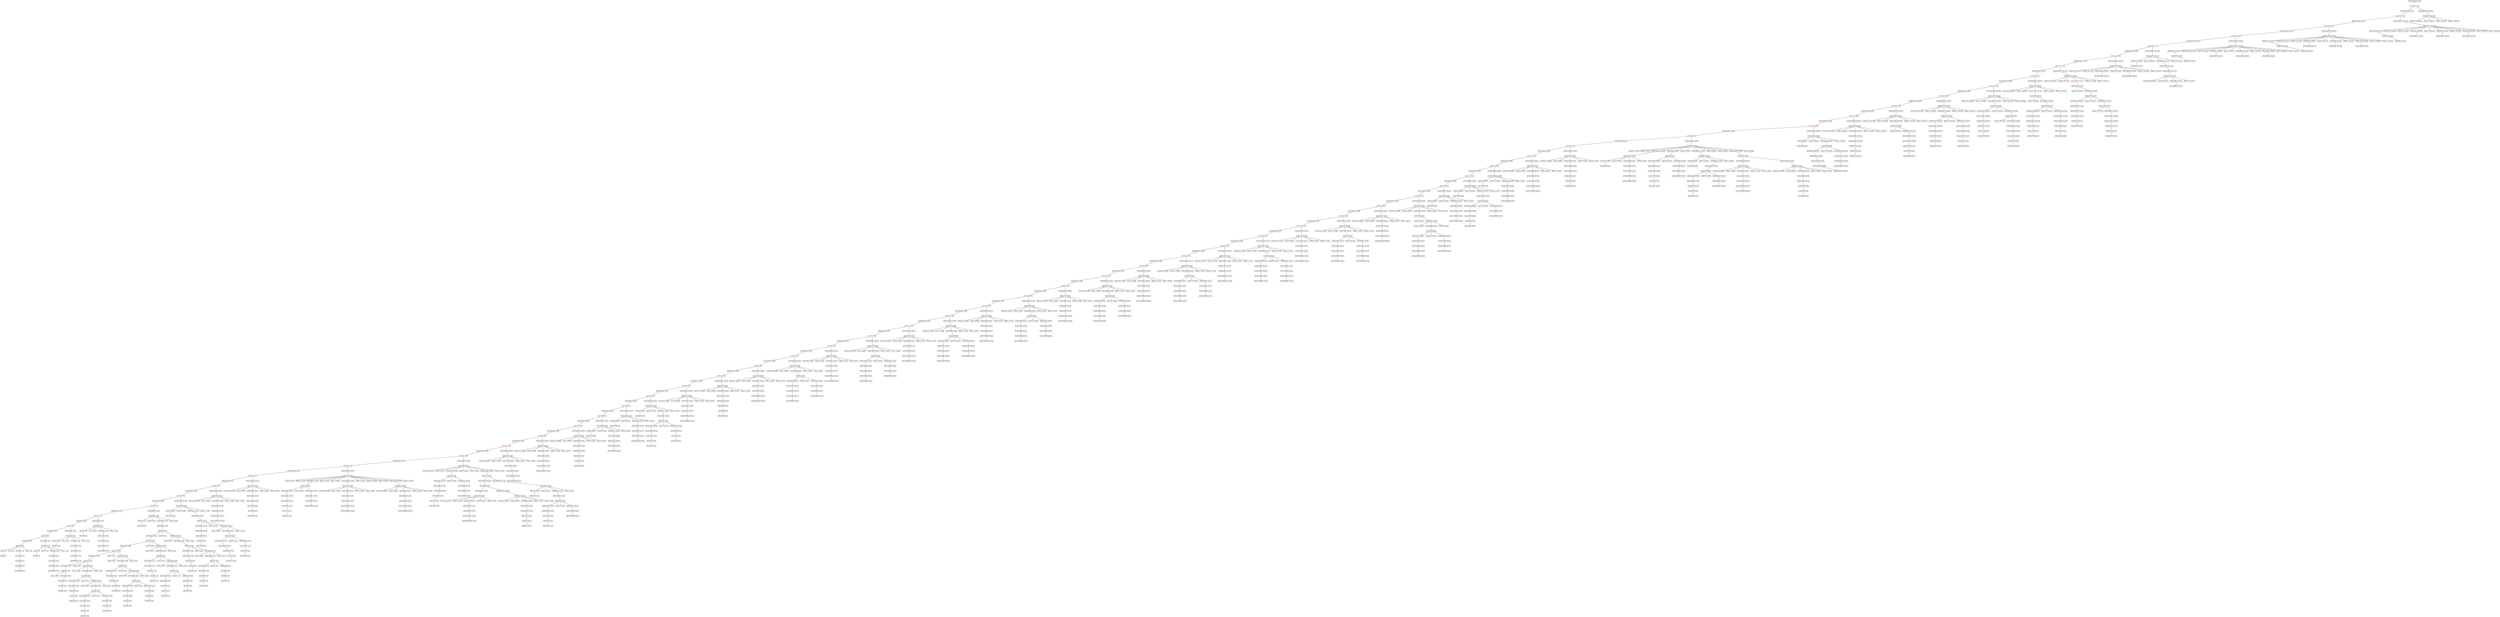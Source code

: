 digraph "Graph from GLL parser"{
graph[ordering=out]
node[fontname=Helvetica fontsize=9 shape=box height=0 width=0 margin=0.04]
edge[arrowsize=0.3]
"195078:statement  0,1269"[]
"195078:statement  0,1269"->"195055:seq  0,1269" []
"195055:seq  0,1269"[ color=red]
"195055:seq  0,1269"->"194844:statement  0,1260" []
"194844:statement  0,1260"[]
"194844:statement  0,1260"->"194821:seq  0,1260" []
"194821:seq  0,1260"[ color=red]
"194821:seq  0,1260"->"194073:statement  0,1233" []
"194073:statement  0,1233"[]
"194073:statement  0,1233"->"194050:seq  0,1233" []
"194050:seq  0,1233"[ color=red]
"194050:seq  0,1233"->"193291:statement  0,1205" []
"193291:statement  0,1205"[]
"193291:statement  0,1205"->"193268:seq  0,1205" []
"193268:seq  0,1205"[ color=red]
"193268:seq  0,1205"->"192498:statement  0,1174" []
"192498:statement  0,1174"[]
"192498:statement  0,1174"->"192475:seq  0,1174" []
"192475:seq  0,1174"[ color=red]
"192475:seq  0,1174"->"189763:statement  0,1154" []
"189763:statement  0,1154"[]
"189763:statement  0,1154"->"189740:seq  0,1154" []
"189740:seq  0,1154"[ color=red]
"189740:seq  0,1154"->"189400:statement  0,1137" []
"189400:statement  0,1137"[]
"189400:statement  0,1137"->"189377:seq  0,1137" []
"189377:seq  0,1137"[ color=red]
"189377:seq  0,1137"->"181608:statement  0,1111" []
"181608:statement  0,1111"[]
"181608:statement  0,1111"->"181585:seq  0,1111" []
"181585:seq  0,1111"[ color=red]
"181585:seq  0,1111"->"175330:statement  0,1086" []
"175330:statement  0,1086"[]
"175330:statement  0,1086"->"175307:seq  0,1086" []
"175307:seq  0,1086"[ color=red]
"175307:seq  0,1086"->"169052:statement  0,1061" []
"169052:statement  0,1061"[]
"169052:statement  0,1061"->"169029:seq  0,1061" []
"169029:seq  0,1061"[ color=red]
"169029:seq  0,1061"->"164288:statement  0,1037" []
"164288:statement  0,1037"[]
"164288:statement  0,1037"->"164265:seq  0,1037" []
"164265:seq  0,1037"[ color=red]
"164265:seq  0,1037"->"160322:statement  0,1021" []
"160322:statement  0,1021"[]
"160322:statement  0,1021"->"160299:seq  0,1021" []
"160299:seq  0,1021"[ color=red]
"160299:seq  0,1021"->"157870:statement  0,1006" []
"157870:statement  0,1006"[]
"157870:statement  0,1006"->"157847:seq  0,1006" []
"157847:seq  0,1006"[ color=red]
"157847:seq  0,1006"->"154399:statement  0,988" []
"154399:statement  0,988"[]
"154399:statement  0,988"->"154376:seq  0,988" []
"154376:seq  0,988"[ color=red]
"154376:seq  0,988"->"140747:statement  0,917" []
"140747:statement  0,917"[]
"140747:statement  0,917"->"140724:seq  0,917" []
"140724:seq  0,917"[ color=red]
"140724:seq  0,917"->"138295:statement  0,904" []
"138295:statement  0,904"[]
"138295:statement  0,904"->"138272:seq  0,904" []
"138272:seq  0,904"[ color=red]
"138272:seq  0,904"->"135882:statement  0,885" []
"135882:statement  0,885"[]
"135882:statement  0,885"->"135859:seq  0,885" []
"135859:seq  0,885"[ color=red]
"135859:seq  0,885"->"133214:statement  0,873" []
"133214:statement  0,873"[]
"133214:statement  0,873"->"133191:seq  0,873" []
"133191:seq  0,873"[ color=red]
"133191:seq  0,873"->"130328:statement  0,856" []
"130328:statement  0,856"[]
"130328:statement  0,856"->"130305:seq  0,856" []
"130305:seq  0,856"[ color=red]
"130305:seq  0,856"->"127671:statement  0,845" []
"127671:statement  0,845"[]
"127671:statement  0,845"->"127648:seq  0,845" []
"127648:seq  0,845"[ color=red]
"127648:seq  0,845"->"120685:statement  0,827" []
"120685:statement  0,827"[]
"120685:statement  0,827"->"120662:seq  0,827" []
"120662:seq  0,827"[ color=red]
"120662:seq  0,827"->"118272:statement  0,798" []
"118272:statement  0,798"[]
"118272:statement  0,798"->"118249:seq  0,798" []
"118249:seq  0,798"[ color=red]
"118249:seq  0,798"->"113498:statement  0,783" []
"113498:statement  0,783"[]
"113498:statement  0,783"->"113475:seq  0,783" []
"113475:seq  0,783"[ color=red]
"113475:seq  0,783"->"111085:statement  0,756" []
"111085:statement  0,756"[]
"111085:statement  0,756"->"111062:seq  0,756" []
"111062:seq  0,756"[ color=red]
"111062:seq  0,756"->"106322:statement  0,741" []
"106322:statement  0,741"[]
"106322:statement  0,741"->"106299:seq  0,741" []
"106299:seq  0,741"[ color=red]
"106299:seq  0,741"->"103909:statement  0,714" []
"103909:statement  0,714"[]
"103909:statement  0,714"->"103886:seq  0,714" []
"103886:seq  0,714"[ color=red]
"103886:seq  0,714"->"100671:statement  0,699" []
"100671:statement  0,699"[]
"100671:statement  0,699"->"100648:seq  0,699" []
"100648:seq  0,699"[ color=red]
"100648:seq  0,699"->"98258:statement  0,672" []
"98258:statement  0,672"[]
"98258:statement  0,672"->"98235:seq  0,672" []
"98235:seq  0,672"[ color=red]
"98235:seq  0,672"->"95031:statement  0,657" []
"95031:statement  0,657"[]
"95031:statement  0,657"->"95008:seq  0,657" []
"95008:seq  0,657"[ color=red]
"95008:seq  0,657"->"92618:statement  0,630" []
"92618:statement  0,630"[]
"92618:statement  0,630"->"92595:seq  0,630" []
"92595:seq  0,630"[ color=red]
"92595:seq  0,630"->"89336:statement  0,615" []
"89336:statement  0,615"[]
"89336:statement  0,615"->"89313:seq  0,615" []
"89313:seq  0,615"[ color=red]
"89313:seq  0,615"->"86923:statement  0,588" []
"86923:statement  0,588"[]
"86923:statement  0,588"->"86900:seq  0,588" []
"86900:seq  0,588"[ color=red]
"86900:seq  0,588"->"83663:statement  0,573" []
"83663:statement  0,573"[]
"83663:statement  0,573"->"83640:seq  0,573" []
"83640:seq  0,573"[ color=red]
"83640:seq  0,573"->"81250:statement  0,546" []
"81250:statement  0,546"[]
"81250:statement  0,546"->"81227:seq  0,546" []
"81227:seq  0,546"[ color=red]
"81227:seq  0,546"->"77979:statement  0,532" []
"77979:statement  0,532"[]
"77979:statement  0,532"->"77956:seq  0,532" []
"77956:seq  0,532"[ color=red]
"77956:seq  0,532"->"75566:statement  0,507" []
"75566:statement  0,507"[]
"75566:statement  0,507"->"75543:seq  0,507" []
"75543:seq  0,507"[ color=red]
"75543:seq  0,507"->"72317:statement  0,493" []
"72317:statement  0,493"[]
"72317:statement  0,493"->"72294:seq  0,493" []
"72294:seq  0,493"[ color=red]
"72294:seq  0,493"->"69904:statement  0,468" []
"69904:statement  0,468"[]
"69904:statement  0,468"->"69881:seq  0,468" []
"69881:seq  0,468"[ color=red]
"69881:seq  0,468"->"67452:statement  0,456" []
"67452:statement  0,456"[]
"67452:statement  0,456"->"67429:seq  0,456" []
"67429:seq  0,456"[ color=red]
"67429:seq  0,456"->"65039:statement  0,424" []
"65039:statement  0,424"[]
"65039:statement  0,424"->"65016:seq  0,424" []
"65016:seq  0,424"[ color=red]
"65016:seq  0,424"->"62139:statement  0,410" []
"62139:statement  0,410"[]
"62139:statement  0,410"->"62116:seq  0,410" []
"62116:seq  0,410"[ color=red]
"62116:seq  0,410"->"59482:statement  0,401" []
"59482:statement  0,401"[]
"59482:statement  0,401"->"59459:seq  0,401" []
"59459:seq  0,401"[ color=red]
"59459:seq  0,401"->"56825:statement  0,393" []
"56825:statement  0,393"[]
"56825:statement  0,393"->"56802:seq  0,393" []
"56802:seq  0,393"[ color=red]
"56802:seq  0,393"->"54373:statement  0,383" []
"54373:statement  0,383"[]
"54373:statement  0,383"->"54350:seq  0,383" []
"54350:seq  0,383"[ color=red]
"54350:seq  0,383"->"51960:statement  0,354" []
"51960:statement  0,354"[]
"51960:statement  0,354"->"51937:seq  0,354" []
"51937:seq  0,354"[ color=red]
"51937:seq  0,354"->"49547:statement  0,330" []
"49547:statement  0,330"[]
"49547:statement  0,330"->"49524:seq  0,330" []
"49524:seq  0,330"[ color=red]
"49524:seq  0,330"->"38466:statement  0,248" []
"38466:statement  0,248"[]
"38466:statement  0,248"->"38443:seq  0,248" []
"38443:seq  0,248"[ color=red]
"38443:seq  0,248"->"30083:statement  0,167" []
"30083:statement  0,167"[]
"30083:statement  0,167"->"30060:seq  0,167" []
"30060:seq  0,167"[ color=red]
"30060:seq  0,167"->"27631:statement  0,157" []
"27631:statement  0,157"[]
"27631:statement  0,157"->"27608:seq  0,157" []
"27608:seq  0,157"[ color=red]
"27608:seq  0,157"->"25218:statement  0,118" []
"25218:statement  0,118"[]
"25218:statement  0,118"->"25195:seq  0,118" []
"25195:seq  0,118"[ color=red]
"25195:seq  0,118"->"21362:statement  0,100" []
"21362:statement  0,100"[]
"21362:statement  0,100"->"21339:seq  0,100" []
"21339:seq  0,100"[ color=red]
"21339:seq  0,100"->"10543:statement  0,27" []
"10543:statement  0,27"[]
"10543:statement  0,27"->"10520:seq  0,27" []
"10520:seq  0,27"[ color=red]
"10520:seq  0,27"->"7886:statement  0,20" []
"7886:statement  0,20"[]
"7886:statement  0,20"->"7863:seq  0,20" []
"7863:seq  0,20"[ color=red]
"7863:seq  0,20"->"5229:statement  0,13" []
"5229:statement  0,13"[]
"5229:statement  0,13"->"5206:seq  0,13" []
"5206:seq  0,13"[]
"5206:seq  0,13"->"2572:statement  0,6" []
"2572:statement  0,6"[]
"2572:statement  0,6"->"2555:assign  0,6" []
"2555:assign  0,6"[]
"2555:assign  0,6"->"331:ID  0,1" []
"331:ID  0,1"[]
"331:ID  0,1"->"326:&ID  0,1" []
"326:&ID  0,1"[]
"2555:assign  0,6"->"354:'='  1,3" []
"354:'='  1,3"[]
"2555:assign  0,6"->"2356:relExpr  3,5" []
"2356:relExpr  3,5"[]
"2356:relExpr  3,5"->"2248:subExpr  3,5" []
"2248:subExpr  3,5"[]
"2248:subExpr  3,5"->"2225:operand  3,5" []
"2225:operand  3,5"[]
"2225:operand  3,5"->"2208:INTEGER  3,5" []
"2208:INTEGER  3,5"[]
"2208:INTEGER  3,5"->"2203:&INTEGER  3,5" []
"2203:&INTEGER  3,5"[]
"2555:assign  0,6"->"2550:';'  5,6" []
"2550:';'  5,6"[]
"5206:seq  0,13"->"5177:statement  6,13" []
"5177:statement  6,13"[]
"5177:statement  6,13"->"5160:assign  6,13" []
"5160:assign  6,13"[]
"5160:assign  6,13"->"2936:ID  6,8" []
"2936:ID  6,8"[]
"2936:ID  6,8"->"2931:&ID  6,8" []
"2931:&ID  6,8"[]
"5160:assign  6,13"->"2959:'='  8,10" []
"2959:'='  8,10"[]
"5160:assign  6,13"->"4961:relExpr  10,12" []
"4961:relExpr  10,12"[]
"4961:relExpr  10,12"->"4853:subExpr  10,12" []
"4853:subExpr  10,12"[]
"4853:subExpr  10,12"->"4830:operand  10,12" []
"4830:operand  10,12"[]
"4830:operand  10,12"->"4813:INTEGER  10,12" []
"4813:INTEGER  10,12"[]
"4813:INTEGER  10,12"->"4808:&INTEGER  10,12" []
"4808:&INTEGER  10,12"[]
"5160:assign  6,13"->"5155:';'  12,13" []
"5155:';'  12,13"[]
"7863:seq  0,20"->"7834:statement  13,20" []
"7834:statement  13,20"[]
"7834:statement  13,20"->"7817:assign  13,20" []
"7817:assign  13,20"[]
"7817:assign  13,20"->"5593:ID  13,15" []
"5593:ID  13,15"[]
"5593:ID  13,15"->"5588:&ID  13,15" []
"5588:&ID  13,15"[]
"7817:assign  13,20"->"5616:'='  15,17" []
"5616:'='  15,17"[]
"7817:assign  13,20"->"7618:relExpr  17,19" []
"7618:relExpr  17,19"[]
"7618:relExpr  17,19"->"7510:subExpr  17,19" []
"7510:subExpr  17,19"[]
"7510:subExpr  17,19"->"7487:operand  17,19" []
"7487:operand  17,19"[]
"7487:operand  17,19"->"7470:INTEGER  17,19" []
"7470:INTEGER  17,19"[]
"7470:INTEGER  17,19"->"7465:&INTEGER  17,19" []
"7465:&INTEGER  17,19"[]
"7817:assign  13,20"->"7812:';'  19,20" []
"7812:';'  19,20"[]
"10520:seq  0,27"->"10491:statement  20,27" []
"10491:statement  20,27"[]
"10491:statement  20,27"->"10474:assign  20,27" []
"10474:assign  20,27"[]
"10474:assign  20,27"->"8250:ID  20,22" []
"8250:ID  20,22"[]
"8250:ID  20,22"->"8245:&ID  20,22" []
"8245:&ID  20,22"[]
"10474:assign  20,27"->"8273:'='  22,24" []
"8273:'='  22,24"[]
"10474:assign  20,27"->"10275:relExpr  24,26" []
"10275:relExpr  24,26"[]
"10275:relExpr  24,26"->"10167:subExpr  24,26" []
"10167:subExpr  24,26"[]
"10167:subExpr  24,26"->"10144:operand  24,26" []
"10144:operand  24,26"[]
"10144:operand  24,26"->"10127:INTEGER  24,26" []
"10127:INTEGER  24,26"[]
"10127:INTEGER  24,26"->"10122:&INTEGER  24,26" []
"10122:&INTEGER  24,26"[]
"10474:assign  20,27"->"10469:';'  26,27" []
"10469:';'  26,27"[]
"21339:seq  0,100"->"21310:statement  27,100" []
"21310:statement  27,100"[]
"21310:statement  27,100"->"21293:assign  27,100" []
"21293:assign  27,100"[]
"21293:assign  27,100"->"10907:ID  27,30" []
"10907:ID  27,30"[]
"10907:ID  27,30"->"10902:&ID  27,30" []
"10902:&ID  27,30"[]
"21293:assign  27,100"->"10930:'='  30,32" []
"10930:'='  30,32"[]
"21293:assign  27,100"->"21094:relExpr  32,99" []
"21094:relExpr  32,99"[]
"21094:relExpr  32,99"->"20986:subExpr  32,99" []
"20986:subExpr  32,99"[]
"20986:subExpr  32,99"->"20963:mul  32,99" []
"20963:mul  32,99"[]
"20963:mul  32,99"->"18980:subExpr  32,83" []
"18980:subExpr  32,83"[]
"18980:subExpr  32,83"->"18957:mul  32,83" []
"18957:mul  32,83"[]
"18957:mul  32,83"->"16952:subExpr  32,67" []
"16952:subExpr  32,67"[]
"16952:subExpr  32,67"->"16929:mul  32,67" []
"16929:mul  32,67"[]
"16929:mul  32,67"->"14935:subExpr  32,51" []
"14935:subExpr  32,51"[]
"14935:subExpr  32,51"->"14912:mul  32,51" []
"14912:mul  32,51"[]
"14912:mul  32,51"->"12907:subExpr  32,35" []
"12907:subExpr  32,35"[]
"12907:subExpr  32,35"->"12884:neg  32,35" []
"12884:neg  32,35"[]
"12884:neg  32,35"->"12145:'-'  32,34" []
"12145:'-'  32,34"[]
"12884:neg  32,35"->"12861:operand  34,35" []
"12861:operand  34,35"[]
"12861:operand  34,35"->"12838:deref  34,35" []
"12838:deref  34,35"[]
"12838:deref  34,35"->"12821:ID  34,35" []
"12821:ID  34,35"[]
"12821:ID  34,35"->"12816:&ID  34,35" []
"12816:&ID  34,35"[]
"14912:mul  32,51"->"12988:'*'  35,37" []
"12988:'*'  35,37"[]
"14912:mul  32,51"->"14895:operand  37,51" []
"14895:operand  37,51"[]
"14895:operand  37,51"->"13021:'('  37,39" []
"13021:'('  37,39"[]
"14895:operand  37,51"->"14764:subExpr  39,50" []
"14764:subExpr  39,50"[]
"14764:subExpr  39,50"->"14741:sub  39,50" []
"14741:sub  39,50"[]
"14741:sub  39,50"->"13648:subExpr  39,40" []
"13648:subExpr  39,40"[]
"13648:subExpr  39,40"->"13625:operand  39,40" []
"13625:operand  39,40"[]
"13625:operand  39,40"->"13602:deref  39,40" []
"13602:deref  39,40"[]
"13602:deref  39,40"->"13585:ID  39,40" []
"13585:ID  39,40"[]
"13585:ID  39,40"->"13580:&ID  39,40" []
"13580:&ID  39,40"[]
"14741:sub  39,50"->"13707:'-'  40,42" []
"13707:'-'  40,42"[]
"14741:sub  39,50"->"14724:operand  42,50" []
"14724:operand  42,50"[]
"14724:operand  42,50"->"13740:'('  42,44" []
"13740:'('  42,44"[]
"14724:operand  42,50"->"14593:subExpr  44,49" []
"14593:subExpr  44,49"[]
"14593:subExpr  44,49"->"14570:add  44,49" []
"14570:add  44,49"[]
"14570:add  44,49"->"14367:subExpr  44,45" []
"14367:subExpr  44,45"[]
"14367:subExpr  44,45"->"14344:operand  44,45" []
"14344:operand  44,45"[]
"14344:operand  44,45"->"14321:deref  44,45" []
"14321:deref  44,45"[]
"14321:deref  44,45"->"14304:ID  44,45" []
"14304:ID  44,45"[]
"14304:ID  44,45"->"14299:&ID  44,45" []
"14299:&ID  44,45"[]
"14570:add  44,49"->"14437:'+'  45,47" []
"14437:'+'  45,47"[]
"14570:add  44,49"->"14547:operand  47,49" []
"14547:operand  47,49"[]
"14547:operand  47,49"->"14524:deref  47,49" []
"14524:deref  47,49"[]
"14524:deref  47,49"->"14507:ID  47,49" []
"14507:ID  47,49"[]
"14507:ID  47,49"->"14502:&ID  47,49" []
"14502:&ID  47,49"[]
"14724:operand  42,50"->"14719:')'  49,50" []
"14719:')'  49,50"[]
"14895:operand  37,51"->"14890:')'  50,51" []
"14890:')'  50,51"[]
"16929:mul  32,67"->"15005:'*'  51,53" []
"15005:'*'  51,53"[]
"16929:mul  32,67"->"16912:operand  53,67" []
"16912:operand  53,67"[]
"16912:operand  53,67"->"15038:'('  53,55" []
"15038:'('  53,55"[]
"16912:operand  53,67"->"16781:subExpr  55,66" []
"16781:subExpr  55,66"[]
"16781:subExpr  55,66"->"16758:add  55,66" []
"16758:add  55,66"[]
"16758:add  55,66"->"15665:subExpr  55,56" []
"15665:subExpr  55,56"[]
"15665:subExpr  55,56"->"15642:operand  55,56" []
"15642:operand  55,56"[]
"15642:operand  55,56"->"15619:deref  55,56" []
"15619:deref  55,56"[]
"15619:deref  55,56"->"15602:ID  55,56" []
"15602:ID  55,56"[]
"15602:ID  55,56"->"15597:&ID  55,56" []
"15597:&ID  55,56"[]
"16758:add  55,66"->"15735:'+'  56,58" []
"15735:'+'  56,58"[]
"16758:add  55,66"->"16741:operand  58,66" []
"16741:operand  58,66"[]
"16741:operand  58,66"->"15768:'('  58,60" []
"15768:'('  58,60"[]
"16741:operand  58,66"->"16610:subExpr  60,65" []
"16610:subExpr  60,65"[]
"16610:subExpr  60,65"->"16587:sub  60,65" []
"16587:sub  60,65"[]
"16587:sub  60,65"->"16395:subExpr  60,61" []
"16395:subExpr  60,61"[]
"16395:subExpr  60,61"->"16372:operand  60,61" []
"16372:operand  60,61"[]
"16372:operand  60,61"->"16349:deref  60,61" []
"16349:deref  60,61"[]
"16349:deref  60,61"->"16332:ID  60,61" []
"16332:ID  60,61"[]
"16332:ID  60,61"->"16327:&ID  60,61" []
"16327:&ID  60,61"[]
"16587:sub  60,65"->"16454:'-'  61,63" []
"16454:'-'  61,63"[]
"16587:sub  60,65"->"16564:operand  63,65" []
"16564:operand  63,65"[]
"16564:operand  63,65"->"16541:deref  63,65" []
"16541:deref  63,65"[]
"16541:deref  63,65"->"16524:ID  63,65" []
"16524:ID  63,65"[]
"16524:ID  63,65"->"16519:&ID  63,65" []
"16519:&ID  63,65"[]
"16741:operand  58,66"->"16736:')'  65,66" []
"16736:')'  65,66"[]
"16912:operand  53,67"->"16907:')'  66,67" []
"16907:')'  66,67"[]
"18957:mul  32,83"->"17022:'*'  67,69" []
"17022:'*'  67,69"[]
"18957:mul  32,83"->"18940:operand  69,83" []
"18940:operand  69,83"[]
"18940:operand  69,83"->"17055:'('  69,71" []
"17055:'('  69,71"[]
"18940:operand  69,83"->"18809:subExpr  71,82" []
"18809:subExpr  71,82"[]
"18809:subExpr  71,82"->"18786:add  71,82" []
"18786:add  71,82"[]
"18786:add  71,82"->"17682:subExpr  71,72" []
"17682:subExpr  71,72"[]
"17682:subExpr  71,72"->"17659:operand  71,72" []
"17659:operand  71,72"[]
"17659:operand  71,72"->"17636:deref  71,72" []
"17636:deref  71,72"[]
"17636:deref  71,72"->"17619:ID  71,72" []
"17619:ID  71,72"[]
"17619:ID  71,72"->"17614:&ID  71,72" []
"17614:&ID  71,72"[]
"18786:add  71,82"->"17752:'+'  72,74" []
"17752:'+'  72,74"[]
"18786:add  71,82"->"18769:operand  74,82" []
"18769:operand  74,82"[]
"18769:operand  74,82"->"17785:'('  74,76" []
"17785:'('  74,76"[]
"18769:operand  74,82"->"18638:subExpr  76,81" []
"18638:subExpr  76,81"[]
"18638:subExpr  76,81"->"18615:add  76,81" []
"18615:add  76,81"[]
"18615:add  76,81"->"18412:subExpr  76,77" []
"18412:subExpr  76,77"[]
"18412:subExpr  76,77"->"18389:operand  76,77" []
"18389:operand  76,77"[]
"18389:operand  76,77"->"18366:deref  76,77" []
"18366:deref  76,77"[]
"18366:deref  76,77"->"18349:ID  76,77" []
"18349:ID  76,77"[]
"18349:ID  76,77"->"18344:&ID  76,77" []
"18344:&ID  76,77"[]
"18615:add  76,81"->"18482:'+'  77,79" []
"18482:'+'  77,79"[]
"18615:add  76,81"->"18592:operand  79,81" []
"18592:operand  79,81"[]
"18592:operand  79,81"->"18569:deref  79,81" []
"18569:deref  79,81"[]
"18569:deref  79,81"->"18552:ID  79,81" []
"18552:ID  79,81"[]
"18552:ID  79,81"->"18547:&ID  79,81" []
"18547:&ID  79,81"[]
"18769:operand  74,82"->"18764:')'  81,82" []
"18764:')'  81,82"[]
"18940:operand  69,83"->"18935:')'  82,83" []
"18935:')'  82,83"[]
"20963:mul  32,99"->"19050:'*'  83,85" []
"19050:'*'  83,85"[]
"20963:mul  32,99"->"20946:operand  85,99" []
"20946:operand  85,99"[]
"20946:operand  85,99"->"19083:'('  85,87" []
"19083:'('  85,87"[]
"20946:operand  85,99"->"20815:subExpr  87,98" []
"20815:subExpr  87,98"[]
"20815:subExpr  87,98"->"20792:sub  87,98" []
"20792:sub  87,98"[]
"20792:sub  87,98"->"19710:subExpr  87,88" []
"19710:subExpr  87,88"[]
"19710:subExpr  87,88"->"19687:operand  87,88" []
"19687:operand  87,88"[]
"19687:operand  87,88"->"19664:deref  87,88" []
"19664:deref  87,88"[]
"19664:deref  87,88"->"19647:ID  87,88" []
"19647:ID  87,88"[]
"19647:ID  87,88"->"19642:&ID  87,88" []
"19642:&ID  87,88"[]
"20792:sub  87,98"->"19769:'-'  88,90" []
"19769:'-'  88,90"[]
"20792:sub  87,98"->"20775:operand  90,98" []
"20775:operand  90,98"[]
"20775:operand  90,98"->"19802:'('  90,92" []
"19802:'('  90,92"[]
"20775:operand  90,98"->"20644:subExpr  92,97" []
"20644:subExpr  92,97"[]
"20644:subExpr  92,97"->"20621:sub  92,97" []
"20621:sub  92,97"[]
"20621:sub  92,97"->"20429:subExpr  92,93" []
"20429:subExpr  92,93"[]
"20429:subExpr  92,93"->"20406:operand  92,93" []
"20406:operand  92,93"[]
"20406:operand  92,93"->"20383:deref  92,93" []
"20383:deref  92,93"[]
"20383:deref  92,93"->"20366:ID  92,93" []
"20366:ID  92,93"[]
"20366:ID  92,93"->"20361:&ID  92,93" []
"20361:&ID  92,93"[]
"20621:sub  92,97"->"20488:'-'  93,95" []
"20488:'-'  93,95"[]
"20621:sub  92,97"->"20598:operand  95,97" []
"20598:operand  95,97"[]
"20598:operand  95,97"->"20575:deref  95,97" []
"20575:deref  95,97"[]
"20575:deref  95,97"->"20558:ID  95,97" []
"20558:ID  95,97"[]
"20558:ID  95,97"->"20553:&ID  95,97" []
"20553:&ID  95,97"[]
"20775:operand  90,98"->"20770:')'  97,98" []
"20770:')'  97,98"[]
"20946:operand  85,99"->"20941:')'  98,99" []
"20941:')'  98,99"[]
"21293:assign  27,100"->"21288:';'  99,100" []
"21288:';'  99,100"[]
"25195:seq  0,118"->"25166:statement  100,118" []
"25166:statement  100,118"[]
"25166:statement  100,118"->"25149:assign  100,118" []
"25149:assign  100,118"[]
"25149:assign  100,118"->"21726:ID  100,103" []
"21726:ID  100,103"[]
"21726:ID  100,103"->"21721:&ID  100,103" []
"21721:&ID  100,103"[]
"25149:assign  100,118"->"21749:'='  103,105" []
"21749:'='  103,105"[]
"25149:assign  100,118"->"24950:relExpr  105,117" []
"24950:relExpr  105,117"[]
"24950:relExpr  105,117"->"24842:subExpr  105,117" []
"24842:subExpr  105,117"[]
"24842:subExpr  105,117"->"24819:div  105,117" []
"24819:div  105,117"[]
"24819:div  105,117"->"23682:subExpr  105,107" []
"23682:subExpr  105,107"[]
"23682:subExpr  105,107"->"23659:operand  105,107" []
"23659:operand  105,107"[]
"23659:operand  105,107"->"23636:deref  105,107" []
"23636:deref  105,107"[]
"23636:deref  105,107"->"23619:ID  105,107" []
"23619:ID  105,107"[]
"23619:ID  105,107"->"23614:&ID  105,107" []
"23614:&ID  105,107"[]
"24819:div  105,117"->"23774:'/'  107,109" []
"23774:'/'  107,109"[]
"24819:div  105,117"->"24802:operand  109,117" []
"24802:operand  109,117"[]
"24802:operand  109,117"->"23807:'('  109,111" []
"23807:'('  109,111"[]
"24802:operand  109,117"->"24671:subExpr  111,116" []
"24671:subExpr  111,116"[]
"24671:subExpr  111,116"->"24648:mul  111,116" []
"24648:mul  111,116"[]
"24648:mul  111,116"->"24434:subExpr  111,112" []
"24434:subExpr  111,112"[]
"24434:subExpr  111,112"->"24411:operand  111,112" []
"24411:operand  111,112"[]
"24411:operand  111,112"->"24388:deref  111,112" []
"24388:deref  111,112"[]
"24388:deref  111,112"->"24371:ID  111,112" []
"24371:ID  111,112"[]
"24371:ID  111,112"->"24366:&ID  111,112" []
"24366:&ID  111,112"[]
"24648:mul  111,116"->"24515:'*'  112,114" []
"24515:'*'  112,114"[]
"24648:mul  111,116"->"24625:operand  114,116" []
"24625:operand  114,116"[]
"24625:operand  114,116"->"24602:deref  114,116" []
"24602:deref  114,116"[]
"24602:deref  114,116"->"24585:ID  114,116" []
"24585:ID  114,116"[]
"24585:ID  114,116"->"24580:&ID  114,116" []
"24580:&ID  114,116"[]
"24802:operand  109,117"->"24797:')'  116,117" []
"24797:')'  116,117"[]
"25149:assign  100,118"->"25144:';'  117,118" []
"25144:';'  117,118"[]
"27608:seq  0,157"->"27579:statement  118,157" []
"27579:statement  118,157"[]
"27579:statement  118,157"->"27562:print  118,157" []
"27562:print  118,157"[]
"27562:print  118,157"->"25291:'print'  118,125" []
"25291:'print'  118,125"[]
"27562:print  118,157"->"25296:'('  125,126" []
"25296:'('  125,126"[]
"27562:print  118,157"->"27346:relExpr  126,155" []
"27346:relExpr  126,155"[]
"27346:relExpr  126,155"->"27238:subExpr  126,155" []
"27238:subExpr  126,155"[]
"27238:subExpr  126,155"->"27215:operand  126,155" []
"27215:operand  126,155"[]
"27215:operand  126,155"->"27198:STRING_DQ  126,155" []
"27198:STRING_DQ  126,155"[]
"27198:STRING_DQ  126,155"->"27193:&STRING_DQ  126,155" []
"27193:&STRING_DQ  126,155"[]
"27562:print  118,157"->"27540:')'  155,156" []
"27540:')'  155,156"[]
"27562:print  118,157"->"27557:';'  156,157" []
"27557:';'  156,157"[]
"30060:seq  0,167"->"30031:statement  157,167" []
"30031:statement  157,167"[]
"30031:statement  157,167"->"30014:print  157,167" []
"30014:print  157,167"[]
"30014:print  157,167"->"27704:'print'  157,163" []
"27704:'print'  157,163"[]
"30014:print  157,167"->"27709:'('  163,164" []
"27709:'('  163,164"[]
"30014:print  157,167"->"29798:relExpr  164,165" []
"29798:relExpr  164,165"[]
"29798:relExpr  164,165"->"29690:subExpr  164,165" []
"29690:subExpr  164,165"[]
"29690:subExpr  164,165"->"29667:operand  164,165" []
"29667:operand  164,165"[]
"29667:operand  164,165"->"29644:deref  164,165" []
"29644:deref  164,165"[]
"29644:deref  164,165"->"29627:ID  164,165" []
"29627:ID  164,165"[]
"29627:ID  164,165"->"29622:&ID  164,165" []
"29622:&ID  164,165"[]
"30014:print  157,167"->"29992:')'  165,166" []
"29992:')'  165,166"[]
"30014:print  157,167"->"30009:';'  166,167" []
"30009:';'  166,167"[]
"38443:seq  0,248"->"38414:statement  167,248" []
"38414:statement  167,248"[]
"38414:statement  167,248"->"38397:if  167,248" []
"38397:if  167,248"[]
"38397:if  167,248"->"30162:'if'  167,171" []
"30162:'if'  167,171"[]
"38397:if  167,248"->"30167:'('  171,173" []
"30167:'('  171,173"[]
"38397:if  167,248"->"33230:relExpr  173,178" []
"33230:relExpr  173,178"[]
"33230:relExpr  173,178"->"33207:gt  173,178" []
"33207:gt  173,178"[]
"33207:gt  173,178"->"32388:relExpr  173,174" []
"32388:relExpr  173,174"[]
"32388:relExpr  173,174"->"32280:subExpr  173,174" []
"32280:subExpr  173,174"[]
"32280:subExpr  173,174"->"32257:operand  173,174" []
"32257:operand  173,174"[]
"32257:operand  173,174"->"32234:deref  173,174" []
"32234:deref  173,174"[]
"32234:deref  173,174"->"32217:ID  173,174" []
"32217:ID  173,174"[]
"32217:ID  173,174"->"32212:&ID  173,174" []
"32212:&ID  173,174"[]
"33207:gt  173,178"->"32499:'>'  174,176" []
"32499:'>'  174,176"[]
"33207:gt  173,178"->"33099:subExpr  176,178" []
"33099:subExpr  176,178"[]
"33099:subExpr  176,178"->"33076:operand  176,178" []
"33076:operand  176,178"[]
"33076:operand  176,178"->"33059:INTEGER  176,178" []
"33059:INTEGER  176,178"[]
"33059:INTEGER  176,178"->"33054:&INTEGER  176,178" []
"33054:&INTEGER  176,178"[]
"38397:if  167,248"->"33430:')'  178,179" []
"33430:')'  178,179"[]
"38397:if  167,248"->"33447:'{'  179,181" []
"33447:'{'  179,181"[]
"38397:if  167,248"->"35790:statement  181,209" []
"35790:statement  181,209"[]
"35790:statement  181,209"->"35773:print  181,209" []
"35773:print  181,209"[]
"35773:print  181,209"->"33502:'print'  181,191" []
"33502:'print'  181,191"[]
"35773:print  181,209"->"33507:'('  191,192" []
"33507:'('  191,192"[]
"35773:print  181,209"->"35557:relExpr  192,207" []
"35557:relExpr  192,207"[]
"35557:relExpr  192,207"->"35449:subExpr  192,207" []
"35449:subExpr  192,207"[]
"35449:subExpr  192,207"->"35426:operand  192,207" []
"35426:operand  192,207"[]
"35426:operand  192,207"->"35409:STRING_DQ  192,207" []
"35409:STRING_DQ  192,207"[]
"35409:STRING_DQ  192,207"->"35404:&STRING_DQ  192,207" []
"35404:&STRING_DQ  192,207"[]
"35773:print  181,209"->"35751:')'  207,208" []
"35751:')'  207,208"[]
"35773:print  181,209"->"35768:';'  208,209" []
"35768:';'  208,209"[]
"38397:if  167,248"->"35837:'}'  209,211" []
"35837:'}'  209,211"[]
"38397:if  167,248"->"35985:'else'  211,216" []
"35985:'else'  211,216"[]
"38397:if  167,248"->"36002:'{'  216,218" []
"36002:'{'  216,218"[]
"38397:if  167,248"->"38345:statement  218,246" []
"38345:statement  218,246"[]
"38345:statement  218,246"->"38328:print  218,246" []
"38328:print  218,246"[]
"38328:print  218,246"->"36057:'print'  218,228" []
"36057:'print'  218,228"[]
"38328:print  218,246"->"36062:'('  228,229" []
"36062:'('  228,229"[]
"38328:print  218,246"->"38112:relExpr  229,244" []
"38112:relExpr  229,244"[]
"38112:relExpr  229,244"->"38004:subExpr  229,244" []
"38004:subExpr  229,244"[]
"38004:subExpr  229,244"->"37981:operand  229,244" []
"37981:operand  229,244"[]
"37981:operand  229,244"->"37964:STRING_DQ  229,244" []
"37964:STRING_DQ  229,244"[]
"37964:STRING_DQ  229,244"->"37959:&STRING_DQ  229,244" []
"37959:&STRING_DQ  229,244"[]
"38328:print  218,246"->"38306:')'  244,245" []
"38306:')'  244,245"[]
"38328:print  218,246"->"38323:';'  245,246" []
"38323:';'  245,246"[]
"38397:if  167,248"->"38392:'}'  246,248" []
"38392:'}'  246,248"[]
"49524:seq  0,330"->"49495:statement  248,330" []
"49495:statement  248,330"[]
"49495:statement  248,330"->"49478:while  248,330" []
"49478:while  248,330"[]
"49478:while  248,330"->"38539:'while'  248,255" []
"38539:'while'  248,255"[]
"49478:while  248,330"->"38544:'('  255,257" []
"38544:'('  255,257"[]
"49478:while  248,330"->"41491:relExpr  257,263" []
"41491:relExpr  257,263"[]
"41491:relExpr  257,263"->"41468:lt  257,263" []
"41468:lt  257,263"[]
"41468:lt  257,263"->"40633:relExpr  257,258" []
"40633:relExpr  257,258"[]
"40633:relExpr  257,258"->"40525:subExpr  257,258" []
"40525:subExpr  257,258"[]
"40525:subExpr  257,258"->"40502:operand  257,258" []
"40502:operand  257,258"[]
"40502:operand  257,258"->"40479:deref  257,258" []
"40479:deref  257,258"[]
"40479:deref  257,258"->"40462:ID  257,258" []
"40462:ID  257,258"[]
"40462:ID  257,258"->"40457:&ID  257,258" []
"40457:&ID  257,258"[]
"41468:lt  257,263"->"40760:'<'  258,260" []
"40760:'<'  258,260"[]
"41468:lt  257,263"->"41360:subExpr  260,263" []
"41360:subExpr  260,263"[]
"41360:subExpr  260,263"->"41337:operand  260,263" []
"41337:operand  260,263"[]
"41337:operand  260,263"->"41320:INTEGER  260,263" []
"41320:INTEGER  260,263"[]
"41320:INTEGER  260,263"->"41315:&INTEGER  260,263" []
"41315:&INTEGER  260,263"[]
"49478:while  248,330"->"41685:')'  263,264" []
"41685:')'  263,264"[]
"49478:while  248,330"->"41702:'{'  264,266" []
"41702:'{'  264,266"[]
"49478:while  248,330"->"49426:statement  266,328" []
"49426:statement  266,328"[]
"49426:statement  266,328"->"49403:seq  266,328" []
"49403:seq  266,328"[ color=red]
"49403:seq  266,328"->"46520:statement  266,313" []
"46520:statement  266,313"[]
"46520:statement  266,313"->"46497:seq  266,313" []
"46497:seq  266,313"[]
"46497:seq  266,313"->"44045:statement  266,299" []
"44045:statement  266,299"[]
"44045:statement  266,299"->"44028:print  266,299" []
"44028:print  266,299"[]
"44028:print  266,299"->"41757:'print'  266,276" []
"41757:'print'  266,276"[]
"44028:print  266,299"->"41762:'('  276,277" []
"41762:'('  276,277"[]
"44028:print  266,299"->"43812:relExpr  277,297" []
"43812:relExpr  277,297"[]
"43812:relExpr  277,297"->"43704:subExpr  277,297" []
"43704:subExpr  277,297"[]
"43704:subExpr  277,297"->"43681:operand  277,297" []
"43681:operand  277,297"[]
"43681:operand  277,297"->"43664:STRING_DQ  277,297" []
"43664:STRING_DQ  277,297"[]
"43664:STRING_DQ  277,297"->"43659:&STRING_DQ  277,297" []
"43659:&STRING_DQ  277,297"[]
"44028:print  266,299"->"44006:')'  297,298" []
"44006:')'  297,298"[]
"44028:print  266,299"->"44023:';'  298,299" []
"44023:';'  298,299"[]
"46497:seq  266,313"->"46468:statement  299,313" []
"46468:statement  299,313"[]
"46468:statement  299,313"->"46451:print  299,313" []
"46451:print  299,313"[]
"46451:print  299,313"->"44141:'print'  299,309" []
"44141:'print'  299,309"[]
"46451:print  299,313"->"44146:'('  309,310" []
"44146:'('  309,310"[]
"46451:print  299,313"->"46235:relExpr  310,311" []
"46235:relExpr  310,311"[]
"46235:relExpr  310,311"->"46127:subExpr  310,311" []
"46127:subExpr  310,311"[]
"46127:subExpr  310,311"->"46104:operand  310,311" []
"46104:operand  310,311"[]
"46104:operand  310,311"->"46081:deref  310,311" []
"46081:deref  310,311"[]
"46081:deref  310,311"->"46064:ID  310,311" []
"46064:ID  310,311"[]
"46064:ID  310,311"->"46059:&ID  310,311" []
"46059:&ID  310,311"[]
"46451:print  299,313"->"46429:')'  311,312" []
"46429:')'  311,312"[]
"46451:print  299,313"->"46446:';'  312,313" []
"46446:';'  312,313"[]
"49403:seq  266,328"->"49374:statement  313,328" []
"49374:statement  313,328"[]
"49374:statement  313,328"->"49357:assign  313,328" []
"49357:assign  313,328"[]
"49357:assign  313,328"->"46907:ID  313,319" []
"46907:ID  313,319"[]
"46907:ID  313,319"->"46902:&ID  313,319" []
"46902:&ID  313,319"[]
"49357:assign  313,328"->"46930:'='  319,321" []
"46930:'='  319,321"[]
"49357:assign  313,328"->"49158:relExpr  321,327" []
"49158:relExpr  321,327"[]
"49158:relExpr  321,327"->"49050:subExpr  321,327" []
"49050:subExpr  321,327"[]
"49050:subExpr  321,327"->"49027:add  321,327" []
"49027:add  321,327"[]
"49027:add  321,327"->"48863:subExpr  321,323" []
"48863:subExpr  321,323"[]
"48863:subExpr  321,323"->"48840:operand  321,323" []
"48840:operand  321,323"[]
"48840:operand  321,323"->"48817:deref  321,323" []
"48817:deref  321,323"[]
"48817:deref  321,323"->"48800:ID  321,323" []
"48800:ID  321,323"[]
"48800:ID  321,323"->"48795:&ID  321,323" []
"48795:&ID  321,323"[]
"49027:add  321,327"->"48933:'+'  323,325" []
"48933:'+'  323,325"[]
"49027:add  321,327"->"49004:operand  325,327" []
"49004:operand  325,327"[]
"49004:operand  325,327"->"48987:INTEGER  325,327" []
"48987:INTEGER  325,327"[]
"48987:INTEGER  325,327"->"48982:&INTEGER  325,327" []
"48982:&INTEGER  325,327"[]
"49357:assign  313,328"->"49352:';'  327,328" []
"49352:';'  327,328"[]
"49478:while  248,330"->"49473:'}'  328,330" []
"49473:'}'  328,330"[]
"51937:seq  0,354"->"51908:statement  330,354" []
"51908:statement  330,354"[]
"51908:statement  330,354"->"51891:print  330,354" []
"51891:print  330,354"[]
"51891:print  330,354"->"49620:'print'  330,337" []
"49620:'print'  330,337"[]
"51891:print  330,354"->"49625:'('  337,338" []
"49625:'('  337,338"[]
"51891:print  330,354"->"51675:relExpr  338,352" []
"51675:relExpr  338,352"[]
"51675:relExpr  338,352"->"51567:subExpr  338,352" []
"51567:subExpr  338,352"[]
"51567:subExpr  338,352"->"51544:operand  338,352" []
"51544:operand  338,352"[]
"51544:operand  338,352"->"51527:STRING_DQ  338,352" []
"51527:STRING_DQ  338,352"[]
"51527:STRING_DQ  338,352"->"51522:&STRING_DQ  338,352" []
"51522:&STRING_DQ  338,352"[]
"51891:print  330,354"->"51869:')'  352,353" []
"51869:')'  352,353"[]
"51891:print  330,354"->"51886:';'  353,354" []
"51886:';'  353,354"[]
"54350:seq  0,383"->"54321:statement  354,383" []
"54321:statement  354,383"[]
"54321:statement  354,383"->"54304:print  354,383" []
"54304:print  354,383"[]
"54304:print  354,383"->"52033:'print'  354,360" []
"52033:'print'  354,360"[]
"54304:print  354,383"->"52038:'('  360,361" []
"52038:'('  360,361"[]
"54304:print  354,383"->"54088:relExpr  361,381" []
"54088:relExpr  361,381"[]
"54088:relExpr  361,381"->"53980:subExpr  361,381" []
"53980:subExpr  361,381"[]
"53980:subExpr  361,381"->"53957:operand  361,381" []
"53957:operand  361,381"[]
"53957:operand  361,381"->"53940:STRING_DQ  361,381" []
"53940:STRING_DQ  361,381"[]
"53940:STRING_DQ  361,381"->"53935:&STRING_DQ  361,381" []
"53935:&STRING_DQ  361,381"[]
"54304:print  354,383"->"54282:')'  381,382" []
"54282:')'  381,382"[]
"54304:print  354,383"->"54299:';'  382,383" []
"54299:';'  382,383"[]
"56802:seq  0,393"->"56773:statement  383,393" []
"56773:statement  383,393"[]
"56773:statement  383,393"->"56756:print  383,393" []
"56756:print  383,393"[]
"56756:print  383,393"->"54446:'print'  383,389" []
"54446:'print'  383,389"[]
"56756:print  383,393"->"54451:'('  389,390" []
"54451:'('  389,390"[]
"56756:print  383,393"->"56540:relExpr  390,391" []
"56540:relExpr  390,391"[]
"56540:relExpr  390,391"->"56432:subExpr  390,391" []
"56432:subExpr  390,391"[]
"56432:subExpr  390,391"->"56409:operand  390,391" []
"56409:operand  390,391"[]
"56409:operand  390,391"->"56386:deref  390,391" []
"56386:deref  390,391"[]
"56386:deref  390,391"->"56369:ID  390,391" []
"56369:ID  390,391"[]
"56369:ID  390,391"->"56364:&ID  390,391" []
"56364:&ID  390,391"[]
"56756:print  383,393"->"56734:')'  391,392" []
"56734:')'  391,392"[]
"56756:print  383,393"->"56751:';'  392,393" []
"56751:';'  392,393"[]
"59459:seq  0,401"->"59430:statement  393,401" []
"59430:statement  393,401"[]
"59430:statement  393,401"->"59413:assign  393,401" []
"59413:assign  393,401"[]
"59413:assign  393,401"->"57189:ID  393,396" []
"57189:ID  393,396"[]
"57189:ID  393,396"->"57184:&ID  393,396" []
"57184:&ID  393,396"[]
"59413:assign  393,401"->"57212:'='  396,398" []
"57212:'='  396,398"[]
"59413:assign  393,401"->"59214:relExpr  398,400" []
"59214:relExpr  398,400"[]
"59214:relExpr  398,400"->"59106:subExpr  398,400" []
"59106:subExpr  398,400"[]
"59106:subExpr  398,400"->"59083:operand  398,400" []
"59083:operand  398,400"[]
"59083:operand  398,400"->"59066:INTEGER  398,400" []
"59066:INTEGER  398,400"[]
"59066:INTEGER  398,400"->"59061:&INTEGER  398,400" []
"59061:&INTEGER  398,400"[]
"59413:assign  393,401"->"59408:';'  400,401" []
"59408:';'  400,401"[]
"62116:seq  0,410"->"62087:statement  401,410" []
"62087:statement  401,410"[]
"62087:statement  401,410"->"62070:assign  401,410" []
"62070:assign  401,410"[]
"62070:assign  401,410"->"59846:ID  401,405" []
"59846:ID  401,405"[]
"59846:ID  401,405"->"59841:&ID  401,405" []
"59841:&ID  401,405"[]
"62070:assign  401,410"->"59869:'='  405,407" []
"59869:'='  405,407"[]
"62070:assign  401,410"->"61871:relExpr  407,409" []
"61871:relExpr  407,409"[]
"61871:relExpr  407,409"->"61763:subExpr  407,409" []
"61763:subExpr  407,409"[]
"61763:subExpr  407,409"->"61740:operand  407,409" []
"61740:operand  407,409"[]
"61740:operand  407,409"->"61723:INTEGER  407,409" []
"61723:INTEGER  407,409"[]
"61723:INTEGER  407,409"->"61718:&INTEGER  407,409" []
"61718:&INTEGER  407,409"[]
"62070:assign  401,410"->"62065:';'  409,410" []
"62065:';'  409,410"[]
"65016:seq  0,424"->"64987:statement  410,424" []
"64987:statement  410,424"[]
"64987:statement  410,424"->"64970:assign  410,424" []
"64970:assign  410,424"[]
"64970:assign  410,424"->"62503:ID  410,414" []
"62503:ID  410,414"[]
"62503:ID  410,414"->"62498:&ID  410,414" []
"62498:&ID  410,414"[]
"64970:assign  410,424"->"62526:'='  414,416" []
"62526:'='  414,416"[]
"64970:assign  410,424"->"64771:relExpr  416,423" []
"64771:relExpr  416,423"[]
"64771:relExpr  416,423"->"64718:subExpr  416,423" []
"64718:subExpr  416,423"[]
"64718:subExpr  416,423"->"64695:exp  416,423" []
"64695:exp  416,423"[]
"64695:exp  416,423"->"64459:subExpr  416,418" []
"64459:subExpr  416,418"[]
"64459:subExpr  416,418"->"64436:operand  416,418" []
"64436:operand  416,418"[]
"64436:operand  416,418"->"64413:deref  416,418" []
"64413:deref  416,418"[]
"64413:deref  416,418"->"64396:ID  416,418" []
"64396:ID  416,418"[]
"64396:ID  416,418"->"64391:&ID  416,418" []
"64391:&ID  416,418"[]
"64695:exp  416,423"->"64562:'**'  418,420" []
"64562:'**'  418,420"[]
"64695:exp  416,423"->"64672:operand  420,423" []
"64672:operand  420,423"[]
"64672:operand  420,423"->"64649:deref  420,423" []
"64649:deref  420,423"[]
"64649:deref  420,423"->"64632:ID  420,423" []
"64632:ID  420,423"[]
"64632:ID  420,423"->"64627:&ID  420,423" []
"64627:&ID  420,423"[]
"64970:assign  410,424"->"64965:';'  423,424" []
"64965:';'  423,424"[]
"67429:seq  0,456"->"67400:statement  424,456" []
"67400:statement  424,456"[]
"67400:statement  424,456"->"67383:print  424,456" []
"67383:print  424,456"[]
"67383:print  424,456"->"65112:'print'  424,431" []
"65112:'print'  424,431"[]
"67383:print  424,456"->"65117:'('  431,432" []
"65117:'('  431,432"[]
"67383:print  424,456"->"67167:relExpr  432,454" []
"67167:relExpr  432,454"[]
"67167:relExpr  432,454"->"67059:subExpr  432,454" []
"67059:subExpr  432,454"[]
"67059:subExpr  432,454"->"67036:operand  432,454" []
"67036:operand  432,454"[]
"67036:operand  432,454"->"67019:STRING_DQ  432,454" []
"67019:STRING_DQ  432,454"[]
"67019:STRING_DQ  432,454"->"67014:&STRING_DQ  432,454" []
"67014:&STRING_DQ  432,454"[]
"67383:print  424,456"->"67361:')'  454,455" []
"67361:')'  454,455"[]
"67383:print  424,456"->"67378:';'  455,456" []
"67378:';'  455,456"[]
"69881:seq  0,468"->"69852:statement  456,468" []
"69852:statement  456,468"[]
"69852:statement  456,468"->"69835:print  456,468" []
"69835:print  456,468"[]
"69835:print  456,468"->"67525:'print'  456,462" []
"67525:'print'  456,462"[]
"69835:print  456,468"->"67530:'('  462,463" []
"67530:'('  462,463"[]
"69835:print  456,468"->"69619:relExpr  463,466" []
"69619:relExpr  463,466"[]
"69619:relExpr  463,466"->"69511:subExpr  463,466" []
"69511:subExpr  463,466"[]
"69511:subExpr  463,466"->"69488:operand  463,466" []
"69488:operand  463,466"[]
"69488:operand  463,466"->"69465:deref  463,466" []
"69465:deref  463,466"[]
"69465:deref  463,466"->"69448:ID  463,466" []
"69448:ID  463,466"[]
"69448:ID  463,466"->"69443:&ID  463,466" []
"69443:&ID  463,466"[]
"69835:print  456,468"->"69813:')'  466,467" []
"69813:')'  466,467"[]
"69835:print  456,468"->"69830:';'  467,468" []
"69830:';'  467,468"[]
"72294:seq  0,493"->"72265:statement  468,493" []
"72265:statement  468,493"[]
"72265:statement  468,493"->"72248:print  468,493" []
"72248:print  468,493"[]
"72248:print  468,493"->"69977:'print'  468,475" []
"69977:'print'  468,475"[]
"72248:print  468,493"->"69982:'('  475,476" []
"69982:'('  475,476"[]
"72248:print  468,493"->"72032:relExpr  476,491" []
"72032:relExpr  476,491"[]
"72032:relExpr  476,491"->"71924:subExpr  476,491" []
"71924:subExpr  476,491"[]
"71924:subExpr  476,491"->"71901:operand  476,491" []
"71901:operand  476,491"[]
"71901:operand  476,491"->"71884:STRING_DQ  476,491" []
"71884:STRING_DQ  476,491"[]
"71884:STRING_DQ  476,491"->"71879:&STRING_DQ  476,491" []
"71879:&STRING_DQ  476,491"[]
"72248:print  468,493"->"72226:')'  491,492" []
"72226:')'  491,492"[]
"72248:print  468,493"->"72243:';'  492,493" []
"72243:';'  492,493"[]
"75543:seq  0,507"->"75514:statement  493,507" []
"75514:statement  493,507"[]
"75514:statement  493,507"->"75497:print  493,507" []
"75497:print  493,507"[]
"75497:print  493,507"->"72390:'print'  493,499" []
"72390:'print'  493,499"[]
"75497:print  493,507"->"72395:'('  499,500" []
"72395:'('  499,500"[]
"75497:print  493,507"->"75281:relExpr  500,505" []
"75281:relExpr  500,505"[]
"75281:relExpr  500,505"->"75258:gt  500,505" []
"75258:gt  500,505"[]
"75258:gt  500,505"->"74445:relExpr  500,501" []
"74445:relExpr  500,501"[]
"74445:relExpr  500,501"->"74337:subExpr  500,501" []
"74337:subExpr  500,501"[]
"74337:subExpr  500,501"->"74314:operand  500,501" []
"74314:operand  500,501"[]
"74314:operand  500,501"->"74297:INTEGER  500,501" []
"74297:INTEGER  500,501"[]
"74297:INTEGER  500,501"->"74292:&INTEGER  500,501" []
"74292:&INTEGER  500,501"[]
"75258:gt  500,505"->"74550:'>'  501,503" []
"74550:'>'  501,503"[]
"75258:gt  500,505"->"75150:subExpr  503,505" []
"75150:subExpr  503,505"[]
"75150:subExpr  503,505"->"75127:operand  503,505" []
"75127:operand  503,505"[]
"75127:operand  503,505"->"75110:INTEGER  503,505" []
"75110:INTEGER  503,505"[]
"75110:INTEGER  503,505"->"75105:&INTEGER  503,505" []
"75105:&INTEGER  503,505"[]
"75497:print  493,507"->"75475:')'  505,506" []
"75475:')'  505,506"[]
"75497:print  493,507"->"75492:';'  506,507" []
"75492:';'  506,507"[]
"77956:seq  0,532"->"77927:statement  507,532" []
"77927:statement  507,532"[]
"77927:statement  507,532"->"77910:print  507,532" []
"77910:print  507,532"[]
"77910:print  507,532"->"75639:'print'  507,514" []
"75639:'print'  507,514"[]
"77910:print  507,532"->"75644:'('  514,515" []
"75644:'('  514,515"[]
"77910:print  507,532"->"77694:relExpr  515,530" []
"77694:relExpr  515,530"[]
"77694:relExpr  515,530"->"77586:subExpr  515,530" []
"77586:subExpr  515,530"[]
"77586:subExpr  515,530"->"77563:operand  515,530" []
"77563:operand  515,530"[]
"77563:operand  515,530"->"77546:STRING_DQ  515,530" []
"77546:STRING_DQ  515,530"[]
"77546:STRING_DQ  515,530"->"77541:&STRING_DQ  515,530" []
"77541:&STRING_DQ  515,530"[]
"77910:print  507,532"->"77888:')'  530,531" []
"77888:')'  530,531"[]
"77910:print  507,532"->"77905:';'  531,532" []
"77905:';'  531,532"[]
"81227:seq  0,546"->"81198:statement  532,546" []
"81198:statement  532,546"[]
"81198:statement  532,546"->"81181:print  532,546" []
"81181:print  532,546"[]
"81181:print  532,546"->"78052:'print'  532,538" []
"78052:'print'  532,538"[]
"81181:print  532,546"->"78057:'('  538,539" []
"78057:'('  538,539"[]
"81181:print  532,546"->"80965:relExpr  539,544" []
"80965:relExpr  539,544"[]
"80965:relExpr  539,544"->"80942:lt  539,544" []
"80942:lt  539,544"[]
"80942:lt  539,544"->"80107:relExpr  539,540" []
"80107:relExpr  539,540"[]
"80107:relExpr  539,540"->"79999:subExpr  539,540" []
"79999:subExpr  539,540"[]
"79999:subExpr  539,540"->"79976:operand  539,540" []
"79976:operand  539,540"[]
"79976:operand  539,540"->"79959:INTEGER  539,540" []
"79959:INTEGER  539,540"[]
"79959:INTEGER  539,540"->"79954:&INTEGER  539,540" []
"79954:&INTEGER  539,540"[]
"80942:lt  539,544"->"80234:'<'  540,542" []
"80234:'<'  540,542"[]
"80942:lt  539,544"->"80834:subExpr  542,544" []
"80834:subExpr  542,544"[]
"80834:subExpr  542,544"->"80811:operand  542,544" []
"80811:operand  542,544"[]
"80811:operand  542,544"->"80794:INTEGER  542,544" []
"80794:INTEGER  542,544"[]
"80794:INTEGER  542,544"->"80789:&INTEGER  542,544" []
"80789:&INTEGER  542,544"[]
"81181:print  532,546"->"81159:')'  544,545" []
"81159:')'  544,545"[]
"81181:print  532,546"->"81176:';'  545,546" []
"81176:';'  545,546"[]
"83640:seq  0,573"->"83611:statement  546,573" []
"83611:statement  546,573"[]
"83611:statement  546,573"->"83594:print  546,573" []
"83594:print  546,573"[]
"83594:print  546,573"->"81323:'print'  546,553" []
"81323:'print'  546,553"[]
"83594:print  546,573"->"81328:'('  553,554" []
"81328:'('  553,554"[]
"83594:print  546,573"->"83378:relExpr  554,571" []
"83378:relExpr  554,571"[]
"83378:relExpr  554,571"->"83270:subExpr  554,571" []
"83270:subExpr  554,571"[]
"83270:subExpr  554,571"->"83247:operand  554,571" []
"83247:operand  554,571"[]
"83247:operand  554,571"->"83230:STRING_DQ  554,571" []
"83230:STRING_DQ  554,571"[]
"83230:STRING_DQ  554,571"->"83225:&STRING_DQ  554,571" []
"83225:&STRING_DQ  554,571"[]
"83594:print  546,573"->"83572:')'  571,572" []
"83572:')'  571,572"[]
"83594:print  546,573"->"83589:';'  572,573" []
"83589:';'  572,573"[]
"86900:seq  0,588"->"86871:statement  573,588" []
"86871:statement  573,588"[]
"86871:statement  573,588"->"86854:print  573,588" []
"86854:print  573,588"[]
"86854:print  573,588"->"83736:'print'  573,579" []
"83736:'print'  573,579"[]
"86854:print  573,588"->"83741:'('  579,580" []
"83741:'('  579,580"[]
"86854:print  573,588"->"86638:relExpr  580,586" []
"86638:relExpr  580,586"[]
"86638:relExpr  580,586"->"86615:ge  580,586" []
"86615:ge  580,586"[]
"86615:ge  580,586"->"85791:relExpr  580,581" []
"85791:relExpr  580,581"[]
"85791:relExpr  580,581"->"85683:subExpr  580,581" []
"85683:subExpr  580,581"[]
"85683:subExpr  580,581"->"85660:operand  580,581" []
"85660:operand  580,581"[]
"85660:operand  580,581"->"85643:INTEGER  580,581" []
"85643:INTEGER  580,581"[]
"85643:INTEGER  580,581"->"85638:&INTEGER  580,581" []
"85638:&INTEGER  580,581"[]
"86615:ge  580,586"->"85907:'>='  581,584" []
"85907:'>='  581,584"[]
"86615:ge  580,586"->"86507:subExpr  584,586" []
"86507:subExpr  584,586"[]
"86507:subExpr  584,586"->"86484:operand  584,586" []
"86484:operand  584,586"[]
"86484:operand  584,586"->"86467:INTEGER  584,586" []
"86467:INTEGER  584,586"[]
"86467:INTEGER  584,586"->"86462:&INTEGER  584,586" []
"86462:&INTEGER  584,586"[]
"86854:print  573,588"->"86832:')'  586,587" []
"86832:')'  586,587"[]
"86854:print  573,588"->"86849:';'  587,588" []
"86849:';'  587,588"[]
"89313:seq  0,615"->"89284:statement  588,615" []
"89284:statement  588,615"[]
"89284:statement  588,615"->"89267:print  588,615" []
"89267:print  588,615"[]
"89267:print  588,615"->"86996:'print'  588,595" []
"86996:'print'  588,595"[]
"89267:print  588,615"->"87001:'('  595,596" []
"87001:'('  595,596"[]
"89267:print  588,615"->"89051:relExpr  596,613" []
"89051:relExpr  596,613"[]
"89051:relExpr  596,613"->"88943:subExpr  596,613" []
"88943:subExpr  596,613"[]
"88943:subExpr  596,613"->"88920:operand  596,613" []
"88920:operand  596,613"[]
"88920:operand  596,613"->"88903:STRING_DQ  596,613" []
"88903:STRING_DQ  596,613"[]
"88903:STRING_DQ  596,613"->"88898:&STRING_DQ  596,613" []
"88898:&STRING_DQ  596,613"[]
"89267:print  588,615"->"89245:')'  613,614" []
"89245:')'  613,614"[]
"89267:print  588,615"->"89262:';'  614,615" []
"89262:';'  614,615"[]
"92595:seq  0,630"->"92566:statement  615,630" []
"92566:statement  615,630"[]
"92566:statement  615,630"->"92549:print  615,630" []
"92549:print  615,630"[]
"92549:print  615,630"->"89409:'print'  615,621" []
"89409:'print'  615,621"[]
"92549:print  615,630"->"89414:'('  621,622" []
"89414:'('  621,622"[]
"92549:print  615,630"->"92333:relExpr  622,628" []
"92333:relExpr  622,628"[]
"92333:relExpr  622,628"->"92310:le  622,628" []
"92310:le  622,628"[]
"92310:le  622,628"->"91464:relExpr  622,623" []
"91464:relExpr  622,623"[]
"91464:relExpr  622,623"->"91356:subExpr  622,623" []
"91356:subExpr  622,623"[]
"91356:subExpr  622,623"->"91333:operand  622,623" []
"91333:operand  622,623"[]
"91333:operand  622,623"->"91316:INTEGER  622,623" []
"91316:INTEGER  622,623"[]
"91316:INTEGER  622,623"->"91311:&INTEGER  622,623" []
"91311:&INTEGER  622,623"[]
"92310:le  622,628"->"91602:'<='  623,626" []
"91602:'<='  623,626"[]
"92310:le  622,628"->"92202:subExpr  626,628" []
"92202:subExpr  626,628"[]
"92202:subExpr  626,628"->"92179:operand  626,628" []
"92179:operand  626,628"[]
"92179:operand  626,628"->"92162:INTEGER  626,628" []
"92162:INTEGER  626,628"[]
"92162:INTEGER  626,628"->"92157:&INTEGER  626,628" []
"92157:&INTEGER  626,628"[]
"92549:print  615,630"->"92527:')'  628,629" []
"92527:')'  628,629"[]
"92549:print  615,630"->"92544:';'  629,630" []
"92544:';'  629,630"[]
"95008:seq  0,657"->"94979:statement  630,657" []
"94979:statement  630,657"[]
"94979:statement  630,657"->"94962:print  630,657" []
"94962:print  630,657"[]
"94962:print  630,657"->"92691:'print'  630,637" []
"92691:'print'  630,637"[]
"94962:print  630,657"->"92696:'('  637,638" []
"92696:'('  637,638"[]
"94962:print  630,657"->"94746:relExpr  638,655" []
"94746:relExpr  638,655"[]
"94746:relExpr  638,655"->"94638:subExpr  638,655" []
"94638:subExpr  638,655"[]
"94638:subExpr  638,655"->"94615:operand  638,655" []
"94615:operand  638,655"[]
"94615:operand  638,655"->"94598:STRING_DQ  638,655" []
"94598:STRING_DQ  638,655"[]
"94598:STRING_DQ  638,655"->"94593:&STRING_DQ  638,655" []
"94593:&STRING_DQ  638,655"[]
"94962:print  630,657"->"94940:')'  655,656" []
"94940:')'  655,656"[]
"94962:print  630,657"->"94957:';'  656,657" []
"94957:';'  656,657"[]
"98235:seq  0,672"->"98206:statement  657,672" []
"98206:statement  657,672"[]
"98206:statement  657,672"->"98189:print  657,672" []
"98189:print  657,672"[]
"98189:print  657,672"->"95104:'print'  657,663" []
"95104:'print'  657,663"[]
"98189:print  657,672"->"95109:'('  663,664" []
"95109:'('  663,664"[]
"98189:print  657,672"->"97973:relExpr  664,670" []
"97973:relExpr  664,670"[]
"97973:relExpr  664,670"->"97950:eq  664,670" []
"97950:eq  664,670"[]
"97950:eq  664,670"->"97159:relExpr  664,665" []
"97159:relExpr  664,665"[]
"97159:relExpr  664,665"->"97051:subExpr  664,665" []
"97051:subExpr  664,665"[]
"97051:subExpr  664,665"->"97028:operand  664,665" []
"97028:operand  664,665"[]
"97028:operand  664,665"->"97011:INTEGER  664,665" []
"97011:INTEGER  664,665"[]
"97011:INTEGER  664,665"->"97006:&INTEGER  664,665" []
"97006:&INTEGER  664,665"[]
"97950:eq  664,670"->"97242:'=='  665,668" []
"97242:'=='  665,668"[]
"97950:eq  664,670"->"97842:subExpr  668,670" []
"97842:subExpr  668,670"[]
"97842:subExpr  668,670"->"97819:operand  668,670" []
"97819:operand  668,670"[]
"97819:operand  668,670"->"97802:INTEGER  668,670" []
"97802:INTEGER  668,670"[]
"97802:INTEGER  668,670"->"97797:&INTEGER  668,670" []
"97797:&INTEGER  668,670"[]
"98189:print  657,672"->"98167:')'  670,671" []
"98167:')'  670,671"[]
"98189:print  657,672"->"98184:';'  671,672" []
"98184:';'  671,672"[]
"100648:seq  0,699"->"100619:statement  672,699" []
"100619:statement  672,699"[]
"100619:statement  672,699"->"100602:print  672,699" []
"100602:print  672,699"[]
"100602:print  672,699"->"98331:'print'  672,679" []
"98331:'print'  672,679"[]
"100602:print  672,699"->"98336:'('  679,680" []
"98336:'('  679,680"[]
"100602:print  672,699"->"100386:relExpr  680,697" []
"100386:relExpr  680,697"[]
"100386:relExpr  680,697"->"100278:subExpr  680,697" []
"100278:subExpr  680,697"[]
"100278:subExpr  680,697"->"100255:operand  680,697" []
"100255:operand  680,697"[]
"100255:operand  680,697"->"100238:STRING_DQ  680,697" []
"100238:STRING_DQ  680,697"[]
"100238:STRING_DQ  680,697"->"100233:&STRING_DQ  680,697" []
"100233:&STRING_DQ  680,697"[]
"100602:print  672,699"->"100580:')'  697,698" []
"100580:')'  697,698"[]
"100602:print  672,699"->"100597:';'  698,699" []
"100597:';'  698,699"[]
"103886:seq  0,714"->"103857:statement  699,714" []
"103857:statement  699,714"[]
"103857:statement  699,714"->"103840:print  699,714" []
"103840:print  699,714"[]
"103840:print  699,714"->"100744:'print'  699,705" []
"100744:'print'  699,705"[]
"103840:print  699,714"->"100749:'('  705,706" []
"100749:'('  705,706"[]
"103840:print  699,714"->"103624:relExpr  706,712" []
"103624:relExpr  706,712"[]
"103624:relExpr  706,712"->"103601:ne  706,712" []
"103601:ne  706,712"[]
"103601:ne  706,712"->"102799:relExpr  706,707" []
"102799:relExpr  706,707"[]
"102799:relExpr  706,707"->"102691:subExpr  706,707" []
"102691:subExpr  706,707"[]
"102691:subExpr  706,707"->"102668:operand  706,707" []
"102668:operand  706,707"[]
"102668:operand  706,707"->"102651:INTEGER  706,707" []
"102651:INTEGER  706,707"[]
"102651:INTEGER  706,707"->"102646:&INTEGER  706,707" []
"102646:&INTEGER  706,707"[]
"103601:ne  706,712"->"102893:'!='  707,710" []
"102893:'!='  707,710"[]
"103601:ne  706,712"->"103493:subExpr  710,712" []
"103493:subExpr  710,712"[]
"103493:subExpr  710,712"->"103470:operand  710,712" []
"103470:operand  710,712"[]
"103470:operand  710,712"->"103453:INTEGER  710,712" []
"103453:INTEGER  710,712"[]
"103453:INTEGER  710,712"->"103448:&INTEGER  710,712" []
"103448:&INTEGER  710,712"[]
"103840:print  699,714"->"103818:')'  712,713" []
"103818:')'  712,713"[]
"103840:print  699,714"->"103835:';'  713,714" []
"103835:';'  713,714"[]
"106299:seq  0,741"->"106270:statement  714,741" []
"106270:statement  714,741"[]
"106270:statement  714,741"->"106253:print  714,741" []
"106253:print  714,741"[]
"106253:print  714,741"->"103982:'print'  714,721" []
"103982:'print'  714,721"[]
"106253:print  714,741"->"103987:'('  721,722" []
"103987:'('  721,722"[]
"106253:print  714,741"->"106037:relExpr  722,739" []
"106037:relExpr  722,739"[]
"106037:relExpr  722,739"->"105929:subExpr  722,739" []
"105929:subExpr  722,739"[]
"105929:subExpr  722,739"->"105906:operand  722,739" []
"105906:operand  722,739"[]
"105906:operand  722,739"->"105889:STRING_DQ  722,739" []
"105889:STRING_DQ  722,739"[]
"105889:STRING_DQ  722,739"->"105884:&STRING_DQ  722,739" []
"105884:&STRING_DQ  722,739"[]
"106253:print  714,741"->"106231:')'  739,740" []
"106231:')'  739,740"[]
"106253:print  714,741"->"106248:';'  740,741" []
"106248:';'  740,741"[]
"111062:seq  0,756"->"111033:statement  741,756" []
"111033:statement  741,756"[]
"111033:statement  741,756"->"111016:print  741,756" []
"111016:print  741,756"[]
"111016:print  741,756"->"106395:'print'  741,747" []
"106395:'print'  741,747"[]
"111016:print  741,756"->"106400:'('  747,748" []
"106400:'('  747,748"[]
"111016:print  741,756"->"110800:relExpr  748,754" []
"110800:relExpr  748,754"[]
"110800:relExpr  748,754"->"110777:and  748,754" []
"110777:and  748,754"[]
"110777:and  748,754"->"108450:relExpr  748,749" []
"108450:relExpr  748,749"[]
"108450:relExpr  748,749"->"108342:subExpr  748,749" []
"108342:subExpr  748,749"[]
"108342:subExpr  748,749"->"108319:operand  748,749" []
"108319:operand  748,749"[]
"108319:operand  748,749"->"108302:INTEGER  748,749" []
"108302:INTEGER  748,749"[]
"108302:INTEGER  748,749"->"108297:&INTEGER  748,749" []
"108297:&INTEGER  748,749"[]
"110777:and  748,754"->"108599:'&&'  749,752" []
"108599:'&&'  749,752"[]
"110777:and  748,754"->"110601:relExpr  752,754" []
"110601:relExpr  752,754"[]
"110601:relExpr  752,754"->"110493:subExpr  752,754" []
"110493:subExpr  752,754"[]
"110493:subExpr  752,754"->"110470:operand  752,754" []
"110470:operand  752,754"[]
"110470:operand  752,754"->"110453:INTEGER  752,754" []
"110453:INTEGER  752,754"[]
"110453:INTEGER  752,754"->"110448:&INTEGER  752,754" []
"110448:&INTEGER  752,754"[]
"111016:print  741,756"->"110994:')'  754,755" []
"110994:')'  754,755"[]
"111016:print  741,756"->"111011:';'  755,756" []
"111011:';'  755,756"[]
"113475:seq  0,783"->"113446:statement  756,783" []
"113446:statement  756,783"[]
"113446:statement  756,783"->"113429:print  756,783" []
"113429:print  756,783"[]
"113429:print  756,783"->"111158:'print'  756,763" []
"111158:'print'  756,763"[]
"113429:print  756,783"->"111163:'('  763,764" []
"111163:'('  763,764"[]
"113429:print  756,783"->"113213:relExpr  764,781" []
"113213:relExpr  764,781"[]
"113213:relExpr  764,781"->"113105:subExpr  764,781" []
"113105:subExpr  764,781"[]
"113105:subExpr  764,781"->"113082:operand  764,781" []
"113082:operand  764,781"[]
"113082:operand  764,781"->"113065:STRING_DQ  764,781" []
"113065:STRING_DQ  764,781"[]
"113065:STRING_DQ  764,781"->"113060:&STRING_DQ  764,781" []
"113060:&STRING_DQ  764,781"[]
"113429:print  756,783"->"113407:')'  781,782" []
"113407:')'  781,782"[]
"113429:print  756,783"->"113424:';'  782,783" []
"113424:';'  782,783"[]
"118249:seq  0,798"->"118220:statement  783,798" []
"118220:statement  783,798"[]
"118220:statement  783,798"->"118203:print  783,798" []
"118203:print  783,798"[]
"118203:print  783,798"->"113571:'print'  783,789" []
"113571:'print'  783,789"[]
"118203:print  783,798"->"113576:'('  789,790" []
"113576:'('  789,790"[]
"118203:print  783,798"->"117987:relExpr  790,796" []
"117987:relExpr  790,796"[]
"117987:relExpr  790,796"->"117964:or  790,796" []
"117964:or  790,796"[]
"117964:or  790,796"->"115626:relExpr  790,791" []
"115626:relExpr  790,791"[]
"115626:relExpr  790,791"->"115518:subExpr  790,791" []
"115518:subExpr  790,791"[]
"115518:subExpr  790,791"->"115495:operand  790,791" []
"115495:operand  790,791"[]
"115495:operand  790,791"->"115478:INTEGER  790,791" []
"115478:INTEGER  790,791"[]
"115478:INTEGER  790,791"->"115473:&INTEGER  790,791" []
"115473:&INTEGER  790,791"[]
"117964:or  790,796"->"115786:'||'  791,794" []
"115786:'||'  791,794"[]
"117964:or  790,796"->"117788:relExpr  794,796" []
"117788:relExpr  794,796"[]
"117788:relExpr  794,796"->"117680:subExpr  794,796" []
"117680:subExpr  794,796"[]
"117680:subExpr  794,796"->"117657:operand  794,796" []
"117657:operand  794,796"[]
"117657:operand  794,796"->"117640:INTEGER  794,796" []
"117640:INTEGER  794,796"[]
"117640:INTEGER  794,796"->"117635:&INTEGER  794,796" []
"117635:&INTEGER  794,796"[]
"118203:print  783,798"->"118181:')'  796,797" []
"118181:')'  796,797"[]
"118203:print  783,798"->"118198:';'  797,798" []
"118198:';'  797,798"[]
"120662:seq  0,827"->"120633:statement  798,827" []
"120633:statement  798,827"[]
"120633:statement  798,827"->"120616:print  798,827" []
"120616:print  798,827"[]
"120616:print  798,827"->"118345:'print'  798,805" []
"118345:'print'  798,805"[]
"120616:print  798,827"->"118350:'('  805,806" []
"118350:'('  805,806"[]
"120616:print  798,827"->"120400:relExpr  806,825" []
"120400:relExpr  806,825"[]
"120400:relExpr  806,825"->"120292:subExpr  806,825" []
"120292:subExpr  806,825"[]
"120292:subExpr  806,825"->"120269:operand  806,825" []
"120269:operand  806,825"[]
"120269:operand  806,825"->"120252:STRING_DQ  806,825" []
"120252:STRING_DQ  806,825"[]
"120252:STRING_DQ  806,825"->"120247:&STRING_DQ  806,825" []
"120247:&STRING_DQ  806,825"[]
"120616:print  798,827"->"120594:')'  825,826" []
"120594:')'  825,826"[]
"120616:print  798,827"->"120611:';'  826,827" []
"120611:';'  826,827"[]
"127648:seq  0,845"->"127619:statement  827,845" []
"127619:statement  827,845"[]
"127619:statement  827,845"->"127602:print  827,845" []
"127602:print  827,845"[]
"127602:print  827,845"->"120758:'print'  827,833" []
"120758:'print'  827,833"[]
"127602:print  827,845"->"120763:'('  833,834" []
"120763:'('  833,834"[]
"127602:print  827,845"->"127386:relExpr  834,843" []
"127386:relExpr  834,843"[]
"127386:relExpr  834,843"->"127363:not  834,843" []
"127363:not  834,843"[]
"127363:not  834,843"->"120957:'!'  834,835" []
"120957:'!'  834,835"[]
"127363:not  834,843"->"127346:relExpr  835,843" []
"127346:relExpr  835,843"[]
"127346:relExpr  835,843"->"121038:'('  835,836" []
"121038:'('  835,836"[]
"127346:relExpr  835,843"->"127093:relExpr  836,842" []
"127093:relExpr  836,842"[]
"127093:relExpr  836,842"->"127070:eq  836,842" []
"127070:eq  836,842"[]
"127070:eq  836,842"->"126279:relExpr  836,837" []
"126279:relExpr  836,837"[]
"126279:relExpr  836,837"->"126159:subExpr  836,837" []
"126159:subExpr  836,837"[]
"126159:subExpr  836,837"->"126136:operand  836,837" []
"126136:operand  836,837"[]
"126136:operand  836,837"->"126119:INTEGER  836,837" []
"126119:INTEGER  836,837"[]
"126119:INTEGER  836,837"->"126114:&INTEGER  836,837" []
"126114:&INTEGER  836,837"[]
"127070:eq  836,842"->"126362:'=='  837,840" []
"126362:'=='  837,840"[]
"127070:eq  836,842"->"126962:subExpr  840,842" []
"126962:subExpr  840,842"[]
"126962:subExpr  840,842"->"126939:operand  840,842" []
"126939:operand  840,842"[]
"126939:operand  840,842"->"126922:INTEGER  840,842" []
"126922:INTEGER  840,842"[]
"126922:INTEGER  840,842"->"126917:&INTEGER  840,842" []
"126917:&INTEGER  840,842"[]
"127346:relExpr  835,843"->"127341:')'  842,843" []
"127341:')'  842,843"[]
"127602:print  827,845"->"127580:')'  843,844" []
"127580:')'  843,844"[]
"127602:print  827,845"->"127597:';'  844,845" []
"127597:';'  844,845"[]
"130305:seq  0,856"->"130276:statement  845,856" []
"130276:statement  845,856"[]
"130276:statement  845,856"->"130259:assign  845,856" []
"130259:assign  845,856"[]
"130259:assign  845,856"->"128035:ID  845,851" []
"128035:ID  845,851"[]
"128035:ID  845,851"->"128030:&ID  845,851" []
"128030:&ID  845,851"[]
"130259:assign  845,856"->"128058:'='  851,853" []
"128058:'='  851,853"[]
"130259:assign  845,856"->"130060:relExpr  853,855" []
"130060:relExpr  853,855"[]
"130060:relExpr  853,855"->"129952:subExpr  853,855" []
"129952:subExpr  853,855"[]
"129952:subExpr  853,855"->"129929:operand  853,855" []
"129929:operand  853,855"[]
"129929:operand  853,855"->"129912:INTEGER  853,855" []
"129912:INTEGER  853,855"[]
"129912:INTEGER  853,855"->"129907:&INTEGER  853,855" []
"129907:&INTEGER  853,855"[]
"130259:assign  845,856"->"130254:';'  855,856" []
"130254:';'  855,856"[]
"133191:seq  0,873"->"133162:statement  856,873" []
"133162:statement  856,873"[]
"133162:statement  856,873"->"133145:assign  856,873" []
"133145:assign  856,873"[]
"133145:assign  856,873"->"130692:ID  856,861" []
"130692:ID  856,861"[]
"130692:ID  856,861"->"130687:&ID  856,861" []
"130687:&ID  856,861"[]
"133145:assign  856,873"->"130715:'='  861,863" []
"130715:'='  861,863"[]
"133145:assign  856,873"->"132946:relExpr  863,872" []
"132946:relExpr  863,872"[]
"132946:relExpr  863,872"->"132838:subExpr  863,872" []
"132838:subExpr  863,872"[]
"132838:subExpr  863,872"->"132815:add  863,872" []
"132815:add  863,872"[]
"132815:add  863,872"->"132651:subExpr  863,868" []
"132651:subExpr  863,868"[]
"132651:subExpr  863,868"->"132628:operand  863,868" []
"132628:operand  863,868"[]
"132628:operand  863,868"->"132605:deref  863,868" []
"132605:deref  863,868"[]
"132605:deref  863,868"->"132588:ID  863,868" []
"132588:ID  863,868"[]
"132588:ID  863,868"->"132583:&ID  863,868" []
"132583:&ID  863,868"[]
"132815:add  863,872"->"132721:'+'  868,870" []
"132721:'+'  868,870"[]
"132815:add  863,872"->"132792:operand  870,872" []
"132792:operand  870,872"[]
"132792:operand  870,872"->"132775:INTEGER  870,872" []
"132775:INTEGER  870,872"[]
"132775:INTEGER  870,872"->"132770:&INTEGER  870,872" []
"132770:&INTEGER  870,872"[]
"133145:assign  856,873"->"133140:';'  872,873" []
"133140:';'  872,873"[]
"135859:seq  0,885"->"135830:statement  873,885" []
"135830:statement  873,885"[]
"135830:statement  873,885"->"135813:compassign  873,885" []
"135813:compassign  873,885"[]
"135813:compassign  873,885"->"133578:ID  873,878" []
"133578:ID  873,878"[]
"133578:ID  873,878"->"133573:&ID  873,878" []
"133573:&ID  873,878"[]
"135813:compassign  873,885"->"133612:'+='  878,881" []
"133612:'+='  878,881"[]
"135813:compassign  873,885"->"135614:relExpr  881,884" []
"135614:relExpr  881,884"[]
"135614:relExpr  881,884"->"135506:subExpr  881,884" []
"135506:subExpr  881,884"[]
"135506:subExpr  881,884"->"135483:operand  881,884" []
"135483:operand  881,884"[]
"135483:operand  881,884"->"135466:INTEGER  881,884" []
"135466:INTEGER  881,884"[]
"135466:INTEGER  881,884"->"135461:&INTEGER  881,884" []
"135461:&INTEGER  881,884"[]
"135813:compassign  873,885"->"135808:';'  884,885" []
"135808:';'  884,885"[]
"138272:seq  0,904"->"138243:statement  885,904" []
"138243:statement  885,904"[]
"138243:statement  885,904"->"138226:print  885,904" []
"138226:print  885,904"[]
"138226:print  885,904"->"135955:'print'  885,891" []
"135955:'print'  885,891"[]
"138226:print  885,904"->"135960:'('  891,892" []
"135960:'('  891,892"[]
"138226:print  885,904"->"138010:relExpr  892,902" []
"138010:relExpr  892,902"[]
"138010:relExpr  892,902"->"137902:subExpr  892,902" []
"137902:subExpr  892,902"[]
"137902:subExpr  892,902"->"137879:operand  892,902" []
"137879:operand  892,902"[]
"137879:operand  892,902"->"137862:STRING_DQ  892,902" []
"137862:STRING_DQ  892,902"[]
"137862:STRING_DQ  892,902"->"137857:&STRING_DQ  892,902" []
"137857:&STRING_DQ  892,902"[]
"138226:print  885,904"->"138204:')'  902,903" []
"138204:')'  902,903"[]
"138226:print  885,904"->"138221:';'  903,904" []
"138221:';'  903,904"[]
"140724:seq  0,917"->"140695:statement  904,917" []
"140695:statement  904,917"[]
"140695:statement  904,917"->"140678:print  904,917" []
"140678:print  904,917"[]
"140678:print  904,917"->"138368:'print'  904,910" []
"138368:'print'  904,910"[]
"140678:print  904,917"->"138373:'('  910,911" []
"138373:'('  910,911"[]
"140678:print  904,917"->"140462:relExpr  911,915" []
"140462:relExpr  911,915"[]
"140462:relExpr  911,915"->"140354:subExpr  911,915" []
"140354:subExpr  911,915"[]
"140354:subExpr  911,915"->"140331:operand  911,915" []
"140331:operand  911,915"[]
"140331:operand  911,915"->"140308:deref  911,915" []
"140308:deref  911,915"[]
"140308:deref  911,915"->"140291:ID  911,915" []
"140291:ID  911,915"[]
"140291:ID  911,915"->"140286:&ID  911,915" []
"140286:&ID  911,915"[]
"140678:print  904,917"->"140656:')'  915,916" []
"140656:')'  915,916"[]
"140678:print  904,917"->"140673:';'  916,917" []
"140673:';'  916,917"[]
"154376:seq  0,988"->"154347:statement  917,988" []
"154347:statement  917,988"[]
"154347:statement  917,988"->"154330:for  917,988" []
"154330:for  917,988"[]
"154330:for  917,988"->"140820:'for'  917,922" []
"140820:'for'  917,922"[]
"154330:for  917,988"->"140825:'('  922,924" []
"140825:'('  922,924"[]
"154330:for  917,988"->"143460:statement  924,930" []
"143460:statement  924,930"[]
"143460:statement  924,930"->"143443:assign  924,930" []
"143443:assign  924,930"[]
"143443:assign  924,930"->"141219:ID  924,925" []
"141219:ID  924,925"[]
"141219:ID  924,925"->"141214:&ID  924,925" []
"141214:&ID  924,925"[]
"143443:assign  924,930"->"141242:'='  925,927" []
"141242:'='  925,927"[]
"143443:assign  924,930"->"143244:relExpr  927,929" []
"143244:relExpr  927,929"[]
"143244:relExpr  927,929"->"143136:subExpr  927,929" []
"143136:subExpr  927,929"[]
"143136:subExpr  927,929"->"143113:operand  927,929" []
"143113:operand  927,929"[]
"143113:operand  927,929"->"143096:INTEGER  927,929" []
"143096:INTEGER  927,929"[]
"143096:INTEGER  927,929"->"143091:&INTEGER  927,929" []
"143091:&INTEGER  927,929"[]
"143443:assign  924,930"->"143438:';'  929,930" []
"143438:';'  929,930"[]
"154330:for  917,988"->"146389:relExpr  930,937" []
"146389:relExpr  930,937"[]
"146389:relExpr  930,937"->"146366:lt  930,937" []
"146366:lt  930,937"[]
"146366:lt  930,937"->"145531:relExpr  930,932" []
"145531:relExpr  930,932"[]
"145531:relExpr  930,932"->"145423:subExpr  930,932" []
"145423:subExpr  930,932"[]
"145423:subExpr  930,932"->"145400:operand  930,932" []
"145400:operand  930,932"[]
"145400:operand  930,932"->"145377:deref  930,932" []
"145377:deref  930,932"[]
"145377:deref  930,932"->"145360:ID  930,932" []
"145360:ID  930,932"[]
"145360:ID  930,932"->"145355:&ID  930,932" []
"145355:&ID  930,932"[]
"146366:lt  930,937"->"145658:'<'  932,934" []
"145658:'<'  932,934"[]
"146366:lt  930,937"->"146258:subExpr  934,937" []
"146258:subExpr  934,937"[]
"146258:subExpr  934,937"->"146235:operand  934,937" []
"146235:operand  934,937"[]
"146235:operand  934,937"->"146218:INTEGER  934,937" []
"146218:INTEGER  934,937"[]
"146218:INTEGER  934,937"->"146213:&INTEGER  934,937" []
"146213:&INTEGER  934,937"[]
"154330:for  917,988"->"146583:';'  937,938" []
"146583:';'  937,938"[]
"154330:for  917,988"->"149396:statement  938,949" []
"149396:statement  938,949"[]
"149396:statement  938,949"->"149379:assign  938,949" []
"149379:assign  938,949"[]
"149379:assign  938,949"->"146929:ID  938,940" []
"146929:ID  938,940"[]
"146929:ID  938,940"->"146924:&ID  938,940" []
"146924:&ID  938,940"[]
"149379:assign  938,949"->"146952:'='  940,942" []
"146952:'='  940,942"[]
"149379:assign  938,949"->"149180:relExpr  942,948" []
"149180:relExpr  942,948"[]
"149180:relExpr  942,948"->"149072:subExpr  942,948" []
"149072:subExpr  942,948"[]
"149072:subExpr  942,948"->"149049:add  942,948" []
"149049:add  942,948"[]
"149049:add  942,948"->"148885:subExpr  942,944" []
"148885:subExpr  942,944"[]
"148885:subExpr  942,944"->"148862:operand  942,944" []
"148862:operand  942,944"[]
"148862:operand  942,944"->"148839:deref  942,944" []
"148839:deref  942,944"[]
"148839:deref  942,944"->"148822:ID  942,944" []
"148822:ID  942,944"[]
"148822:ID  942,944"->"148817:&ID  942,944" []
"148817:&ID  942,944"[]
"149049:add  942,948"->"148955:'+'  944,946" []
"148955:'+'  944,946"[]
"149049:add  942,948"->"149026:operand  946,948" []
"149026:operand  946,948"[]
"149026:operand  946,948"->"149009:INTEGER  946,948" []
"149009:INTEGER  946,948"[]
"149009:INTEGER  946,948"->"149004:&INTEGER  946,948" []
"149004:&INTEGER  946,948"[]
"149379:assign  938,949"->"149374:';'  948,949" []
"149374:';'  948,949"[]
"154330:for  917,988"->"149443:')'  949,950" []
"149443:')'  949,950"[]
"154330:for  917,988"->"149460:'{'  950,952" []
"149460:'{'  950,952"[]
"154330:for  917,988"->"154278:statement  952,986" []
"154278:statement  952,986"[]
"154278:statement  952,986"->"154255:seq  952,986" []
"154255:seq  952,986"[]
"154255:seq  952,986"->"151803:statement  952,972" []
"151803:statement  952,972"[]
"151803:statement  952,972"->"151786:print  952,972" []
"151786:print  952,972"[]
"151786:print  952,972"->"149515:'print'  952,962" []
"149515:'print'  952,962"[]
"151786:print  952,972"->"149520:'('  962,963" []
"149520:'('  962,963"[]
"151786:print  952,972"->"151570:relExpr  963,970" []
"151570:relExpr  963,970"[]
"151570:relExpr  963,970"->"151462:subExpr  963,970" []
"151462:subExpr  963,970"[]
"151462:subExpr  963,970"->"151439:operand  963,970" []
"151439:operand  963,970"[]
"151439:operand  963,970"->"151422:STRING_DQ  963,970" []
"151422:STRING_DQ  963,970"[]
"151422:STRING_DQ  963,970"->"151417:&STRING_DQ  963,970" []
"151417:&STRING_DQ  963,970"[]
"151786:print  952,972"->"151764:')'  970,971" []
"151764:')'  970,971"[]
"151786:print  952,972"->"151781:';'  971,972" []
"151781:';'  971,972"[]
"154255:seq  952,986"->"154226:statement  972,986" []
"154226:statement  972,986"[]
"154226:statement  972,986"->"154209:print  972,986" []
"154209:print  972,986"[]
"154209:print  972,986"->"151899:'print'  972,982" []
"151899:'print'  972,982"[]
"154209:print  972,986"->"151904:'('  982,983" []
"151904:'('  982,983"[]
"154209:print  972,986"->"153993:relExpr  983,984" []
"153993:relExpr  983,984"[]
"153993:relExpr  983,984"->"153885:subExpr  983,984" []
"153885:subExpr  983,984"[]
"153885:subExpr  983,984"->"153862:operand  983,984" []
"153862:operand  983,984"[]
"153862:operand  983,984"->"153839:deref  983,984" []
"153839:deref  983,984"[]
"153839:deref  983,984"->"153822:ID  983,984" []
"153822:ID  983,984"[]
"153822:ID  983,984"->"153817:&ID  983,984" []
"153817:&ID  983,984"[]
"154209:print  972,986"->"154187:')'  984,985" []
"154187:')'  984,985"[]
"154209:print  972,986"->"154204:';'  985,986" []
"154204:';'  985,986"[]
"154330:for  917,988"->"154325:'}'  986,988" []
"154325:'}'  986,988"[]
"157847:seq  0,1006"->"157818:statement  988,1006" []
"157818:statement  988,1006"[]
"157818:statement  988,1006"->"157801:assign  988,1006" []
"157801:assign  988,1006"[]
"157801:assign  988,1006"->"154763:ID  988,996" []
"154763:ID  988,996"[]
"154763:ID  988,996"->"154758:&ID  988,996" []
"154758:&ID  988,996"[]
"157801:assign  988,1006"->"154786:'='  996,998" []
"154786:'='  996,998"[]
"157801:assign  988,1006"->"157602:relExpr  998,1005" []
"157602:relExpr  998,1005"[]
"157602:relExpr  998,1005"->"157579:eq  998,1005" []
"157579:eq  998,1005"[]
"157579:eq  998,1005"->"156788:relExpr  998,1000" []
"156788:relExpr  998,1000"[]
"156788:relExpr  998,1000"->"156680:subExpr  998,1000" []
"156680:subExpr  998,1000"[]
"156680:subExpr  998,1000"->"156657:operand  998,1000" []
"156657:operand  998,1000"[]
"156657:operand  998,1000"->"156640:INTEGER  998,1000" []
"156640:INTEGER  998,1000"[]
"156640:INTEGER  998,1000"->"156635:&INTEGER  998,1000" []
"156635:&INTEGER  998,1000"[]
"157579:eq  998,1005"->"156871:'=='  1000,1003" []
"156871:'=='  1000,1003"[]
"157579:eq  998,1005"->"157471:subExpr  1003,1005" []
"157471:subExpr  1003,1005"[]
"157471:subExpr  1003,1005"->"157448:operand  1003,1005" []
"157448:operand  1003,1005"[]
"157448:operand  1003,1005"->"157431:INTEGER  1003,1005" []
"157431:INTEGER  1003,1005"[]
"157431:INTEGER  1003,1005"->"157426:&INTEGER  1003,1005" []
"157426:&INTEGER  1003,1005"[]
"157801:assign  988,1006"->"157796:';'  1005,1006" []
"157796:';'  1005,1006"[]
"160299:seq  0,1021"->"160270:statement  1006,1021" []
"160270:statement  1006,1021"[]
"160270:statement  1006,1021"->"160253:print  1006,1021" []
"160253:print  1006,1021"[]
"160253:print  1006,1021"->"157943:'print'  1006,1012" []
"157943:'print'  1006,1012"[]
"160253:print  1006,1021"->"157948:'('  1012,1013" []
"157948:'('  1012,1013"[]
"160253:print  1006,1021"->"160037:relExpr  1013,1019" []
"160037:relExpr  1013,1019"[]
"160037:relExpr  1013,1019"->"159929:subExpr  1013,1019" []
"159929:subExpr  1013,1019"[]
"159929:subExpr  1013,1019"->"159906:operand  1013,1019" []
"159906:operand  1013,1019"[]
"159906:operand  1013,1019"->"159883:deref  1013,1019" []
"159883:deref  1013,1019"[]
"159883:deref  1013,1019"->"159866:ID  1013,1019" []
"159866:ID  1013,1019"[]
"159866:ID  1013,1019"->"159861:&ID  1013,1019" []
"159861:&ID  1013,1019"[]
"160253:print  1006,1021"->"160231:')'  1019,1020" []
"160231:')'  1019,1020"[]
"160253:print  1006,1021"->"160248:';'  1020,1021" []
"160248:';'  1020,1021"[]
"164265:seq  0,1037"->"164236:statement  1021,1037" []
"164236:statement  1021,1037"[]
"164236:statement  1021,1037"->"164219:print  1021,1037" []
"164219:print  1021,1037"[]
"164219:print  1021,1037"->"160395:'print'  1021,1027" []
"160395:'print'  1021,1027"[]
"164219:print  1021,1037"->"160400:'('  1027,1028" []
"160400:'('  1027,1028"[]
"164219:print  1021,1037"->"164003:relExpr  1028,1035" []
"164003:relExpr  1028,1035"[]
"164003:relExpr  1028,1035"->"163980:not  1028,1035" []
"163980:not  1028,1035"[]
"163980:not  1028,1035"->"160594:'!'  1028,1029" []
"160594:'!'  1028,1029"[]
"163980:not  1028,1035"->"163804:relExpr  1029,1035" []
"163804:relExpr  1029,1035"[]
"163804:relExpr  1029,1035"->"163696:subExpr  1029,1035" []
"163696:subExpr  1029,1035"[]
"163696:subExpr  1029,1035"->"163673:operand  1029,1035" []
"163673:operand  1029,1035"[]
"163673:operand  1029,1035"->"163650:deref  1029,1035" []
"163650:deref  1029,1035"[]
"163650:deref  1029,1035"->"163633:ID  1029,1035" []
"163633:ID  1029,1035"[]
"163633:ID  1029,1035"->"163628:&ID  1029,1035" []
"163628:&ID  1029,1035"[]
"164219:print  1021,1037"->"164197:')'  1035,1036" []
"164197:')'  1035,1036"[]
"164219:print  1021,1037"->"164214:';'  1036,1037" []
"164214:';'  1036,1037"[]
"169029:seq  0,1061"->"169000:statement  1037,1061" []
"169000:statement  1037,1061"[]
"169000:statement  1037,1061"->"168983:print  1037,1061" []
"168983:print  1037,1061"[]
"168983:print  1037,1061"->"164361:'print'  1037,1043" []
"164361:'print'  1037,1043"[]
"168983:print  1037,1061"->"164366:'('  1043,1044" []
"164366:'('  1043,1044"[]
"168983:print  1037,1061"->"168866:relExpr  1044,1059" []
"168866:relExpr  1044,1059"[]
"168866:relExpr  1044,1059"->"168843:xor  1044,1059" []
"168843:xor  1044,1059"[]
"168843:xor  1044,1059"->"166455:relExpr  1044,1050" []
"166455:relExpr  1044,1050"[]
"166455:relExpr  1044,1050"->"166347:subExpr  1044,1050" []
"166347:subExpr  1044,1050"[]
"166347:subExpr  1044,1050"->"166324:operand  1044,1050" []
"166324:operand  1044,1050"[]
"166324:operand  1044,1050"->"166301:deref  1044,1050" []
"166301:deref  1044,1050"[]
"166301:deref  1044,1050"->"166284:ID  1044,1050" []
"166284:ID  1044,1050"[]
"166284:ID  1044,1050"->"166279:&ID  1044,1050" []
"166279:&ID  1044,1050"[]
"168843:xor  1044,1059"->"166626:'^'  1050,1052" []
"166626:'^'  1050,1052"[]
"168843:xor  1044,1059"->"168667:relExpr  1052,1059" []
"168667:relExpr  1052,1059"[]
"168667:relExpr  1052,1059"->"168559:subExpr  1052,1059" []
"168559:subExpr  1052,1059"[]
"168559:subExpr  1052,1059"->"168536:operand  1052,1059" []
"168536:operand  1052,1059"[]
"168536:operand  1052,1059"->"168513:deref  1052,1059" []
"168513:deref  1052,1059"[]
"168513:deref  1052,1059"->"168496:ID  1052,1059" []
"168496:ID  1052,1059"[]
"168496:ID  1052,1059"->"168491:&ID  1052,1059" []
"168491:&ID  1052,1059"[]
"168983:print  1037,1061"->"168961:')'  1059,1060" []
"168961:')'  1059,1060"[]
"168983:print  1037,1061"->"168978:';'  1060,1061" []
"168978:';'  1060,1061"[]
"175307:seq  0,1086"->"175278:statement  1061,1086" []
"175278:statement  1061,1086"[]
"175278:statement  1061,1086"->"175261:print  1061,1086" []
"175261:print  1061,1086"[]
"175261:print  1061,1086"->"169125:'print'  1061,1067" []
"169125:'print'  1061,1067"[]
"175261:print  1061,1086"->"169130:'('  1067,1068" []
"169130:'('  1067,1068"[]
"175261:print  1061,1086"->"175144:relExpr  1068,1084" []
"175144:relExpr  1068,1084"[]
"175144:relExpr  1068,1084"->"175121:xor  1068,1084" []
"175121:xor  1068,1084"[]
"175121:xor  1068,1084"->"171219:relExpr  1068,1074" []
"171219:relExpr  1068,1074"[]
"171219:relExpr  1068,1074"->"171111:subExpr  1068,1074" []
"171111:subExpr  1068,1074"[]
"171111:subExpr  1068,1074"->"171088:operand  1068,1074" []
"171088:operand  1068,1074"[]
"171088:operand  1068,1074"->"171065:deref  1068,1074" []
"171065:deref  1068,1074"[]
"171065:deref  1068,1074"->"171048:ID  1068,1074" []
"171048:ID  1068,1074"[]
"171048:ID  1068,1074"->"171043:&ID  1068,1074" []
"171043:&ID  1068,1074"[]
"175121:xor  1068,1084"->"171390:'^'  1074,1076" []
"171390:'^'  1074,1076"[]
"175121:xor  1068,1084"->"174945:relExpr  1076,1084" []
"174945:relExpr  1076,1084"[]
"174945:relExpr  1076,1084"->"174922:not  1076,1084" []
"174922:not  1076,1084"[]
"174922:not  1076,1084"->"171584:'!'  1076,1078" []
"171584:'!'  1076,1078"[]
"174922:not  1076,1084"->"174746:relExpr  1078,1084" []
"174746:relExpr  1078,1084"[]
"174746:relExpr  1078,1084"->"174638:subExpr  1078,1084" []
"174638:subExpr  1078,1084"[]
"174638:subExpr  1078,1084"->"174615:operand  1078,1084" []
"174615:operand  1078,1084"[]
"174615:operand  1078,1084"->"174592:deref  1078,1084" []
"174592:deref  1078,1084"[]
"174592:deref  1078,1084"->"174575:ID  1078,1084" []
"174575:ID  1078,1084"[]
"174575:ID  1078,1084"->"174570:&ID  1078,1084" []
"174570:&ID  1078,1084"[]
"175261:print  1061,1086"->"175239:')'  1084,1085" []
"175239:')'  1084,1085"[]
"175261:print  1061,1086"->"175256:';'  1085,1086" []
"175256:';'  1085,1086"[]
"181585:seq  0,1111"->"181556:statement  1086,1111" []
"181556:statement  1086,1111"[]
"181556:statement  1086,1111"->"181539:print  1086,1111" []
"181539:print  1086,1111"[]
"181539:print  1086,1111"->"175403:'print'  1086,1092" []
"175403:'print'  1086,1092"[]
"181539:print  1086,1111"->"175408:'('  1092,1093" []
"175408:'('  1092,1093"[]
"181539:print  1086,1111"->"181323:relExpr  1093,1109" []
"181323:relExpr  1093,1109"[ color=red]
"181323:relExpr  1093,1109"->"181300:not  1093,1109" []
"181300:not  1093,1109"[]
"181300:not  1093,1109"->"175602:'!'  1093,1094" []
"175602:'!'  1093,1094"[]
"181300:not  1093,1109"->"181223:relExpr  1094,1109" []
"181223:relExpr  1094,1109"[]
"181223:relExpr  1094,1109"->"181200:xor  1094,1109" []
"181200:xor  1094,1109"[]
"181200:xor  1094,1109"->"178812:relExpr  1094,1100" []
"178812:relExpr  1094,1100"[]
"178812:relExpr  1094,1100"->"178704:subExpr  1094,1100" []
"178704:subExpr  1094,1100"[]
"178704:subExpr  1094,1100"->"178681:operand  1094,1100" []
"178681:operand  1094,1100"[]
"178681:operand  1094,1100"->"178658:deref  1094,1100" []
"178658:deref  1094,1100"[]
"178658:deref  1094,1100"->"178641:ID  1094,1100" []
"178641:ID  1094,1100"[]
"178641:ID  1094,1100"->"178636:&ID  1094,1100" []
"178636:&ID  1094,1100"[]
"181200:xor  1094,1109"->"178983:'^'  1100,1102" []
"178983:'^'  1100,1102"[]
"181200:xor  1094,1109"->"181024:relExpr  1102,1109" []
"181024:relExpr  1102,1109"[]
"181024:relExpr  1102,1109"->"180916:subExpr  1102,1109" []
"180916:subExpr  1102,1109"[]
"180916:subExpr  1102,1109"->"180893:operand  1102,1109" []
"180893:operand  1102,1109"[]
"180893:operand  1102,1109"->"180870:deref  1102,1109" []
"180870:deref  1102,1109"[]
"180870:deref  1102,1109"->"180853:ID  1102,1109" []
"180853:ID  1102,1109"[]
"180853:ID  1102,1109"->"180848:&ID  1102,1109" []
"180848:&ID  1102,1109"[]
"181539:print  1086,1111"->"181517:')'  1109,1110" []
"181517:')'  1109,1110"[]
"181539:print  1086,1111"->"181534:';'  1110,1111" []
"181534:';'  1110,1111"[]
"189377:seq  0,1137"->"189348:statement  1111,1137" []
"189348:statement  1111,1137"[]
"189348:statement  1111,1137"->"189331:print  1111,1137" []
"189331:print  1111,1137"[]
"189331:print  1111,1137"->"181681:'print'  1111,1117" []
"181681:'print'  1111,1117"[]
"189331:print  1111,1137"->"181686:'('  1117,1118" []
"181686:'('  1117,1118"[]
"189331:print  1111,1137"->"189115:relExpr  1118,1135" []
"189115:relExpr  1118,1135"[ color=red]
"189115:relExpr  1118,1135"->"189092:not  1118,1135" []
"189092:not  1118,1135"[]
"189092:not  1118,1135"->"181880:'!'  1118,1119" []
"181880:'!'  1118,1119"[]
"189092:not  1118,1135"->"189015:relExpr  1119,1135" []
"189015:relExpr  1119,1135"[]
"189015:relExpr  1119,1135"->"188992:xor  1119,1135" []
"188992:xor  1119,1135"[]
"188992:xor  1119,1135"->"185090:relExpr  1119,1125" []
"185090:relExpr  1119,1125"[]
"185090:relExpr  1119,1125"->"184982:subExpr  1119,1125" []
"184982:subExpr  1119,1125"[]
"184982:subExpr  1119,1125"->"184959:operand  1119,1125" []
"184959:operand  1119,1125"[]
"184959:operand  1119,1125"->"184936:deref  1119,1125" []
"184936:deref  1119,1125"[]
"184936:deref  1119,1125"->"184919:ID  1119,1125" []
"184919:ID  1119,1125"[]
"184919:ID  1119,1125"->"184914:&ID  1119,1125" []
"184914:&ID  1119,1125"[]
"188992:xor  1119,1135"->"185261:'^'  1125,1127" []
"185261:'^'  1125,1127"[]
"188992:xor  1119,1135"->"188816:relExpr  1127,1135" []
"188816:relExpr  1127,1135"[]
"188816:relExpr  1127,1135"->"188793:not  1127,1135" []
"188793:not  1127,1135"[]
"188793:not  1127,1135"->"185455:'!'  1127,1129" []
"185455:'!'  1127,1129"[]
"188793:not  1127,1135"->"188617:relExpr  1129,1135" []
"188617:relExpr  1129,1135"[]
"188617:relExpr  1129,1135"->"188509:subExpr  1129,1135" []
"188509:subExpr  1129,1135"[]
"188509:subExpr  1129,1135"->"188486:operand  1129,1135" []
"188486:operand  1129,1135"[]
"188486:operand  1129,1135"->"188463:deref  1129,1135" []
"188463:deref  1129,1135"[]
"188463:deref  1129,1135"->"188446:ID  1129,1135" []
"188446:ID  1129,1135"[]
"188446:ID  1129,1135"->"188441:&ID  1129,1135" []
"188441:&ID  1129,1135"[]
"189331:print  1111,1137"->"189309:')'  1135,1136" []
"189309:')'  1135,1136"[]
"189331:print  1111,1137"->"189326:';'  1136,1137" []
"189326:';'  1136,1137"[]
"189740:seq  0,1154"->"189711:statement  1137,1154" []
"189711:statement  1137,1154"[]
"189711:statement  1137,1154"->"189694:init  1137,1154" []
"189694:init  1137,1154"[]
"189694:init  1137,1154"->"189473:'init'  1137,1143" []
"189473:'init'  1137,1143"[]
"189694:init  1137,1154"->"189478:'('  1143,1144" []
"189478:'('  1143,1144"[]
"189694:init  1137,1154"->"189564:INTEGER  1144,1147" []
"189564:INTEGER  1144,1147"[]
"189564:INTEGER  1144,1147"->"189559:&INTEGER  1144,1147" []
"189559:&INTEGER  1144,1147"[]
"189694:init  1137,1154"->"189599:','  1147,1148" []
"189599:','  1147,1148"[]
"189694:init  1137,1154"->"189637:INTEGER  1148,1152" []
"189637:INTEGER  1148,1152"[]
"189637:INTEGER  1148,1152"->"189632:&INTEGER  1148,1152" []
"189632:&INTEGER  1148,1152"[]
"189694:init  1137,1154"->"189672:')'  1152,1153" []
"189672:')'  1152,1153"[]
"189694:init  1137,1154"->"189689:';'  1153,1154" []
"189689:';'  1153,1154"[]
"192475:seq  0,1174"->"192446:statement  1154,1174" []
"192446:statement  1154,1174"[]
"192446:statement  1154,1174"->"192429:assign  1154,1174" []
"192429:assign  1154,1174"[]
"192429:assign  1154,1174"->"190127:ID  1154,1159" []
"190127:ID  1154,1159"[]
"190127:ID  1154,1159"->"190122:&ID  1154,1159" []
"190122:&ID  1154,1159"[]
"192429:assign  1154,1174"->"190150:'='  1159,1161" []
"190150:'='  1159,1161"[]
"192429:assign  1154,1174"->"192230:relExpr  1161,1173" []
"192230:relExpr  1161,1173"[]
"192230:relExpr  1161,1173"->"192122:subExpr  1161,1173" []
"192122:subExpr  1161,1173"[]
"192122:subExpr  1161,1173"->"192099:operand  1161,1173" []
"192099:operand  1161,1173"[]
"192099:operand  1161,1173"->"192082:cube  1161,1173" []
"192082:cube  1161,1173"[]
"192082:cube  1161,1173"->"191699:'CUBE'  1161,1166" []
"191699:'CUBE'  1161,1166"[]
"192082:cube  1161,1173"->"191704:'('  1166,1167" []
"191704:'('  1166,1167"[]
"192082:cube  1161,1173"->"192042:REAL  1167,1172" []
"192042:REAL  1167,1172"[]
"192042:REAL  1167,1172"->"192037:&REAL  1167,1172" []
"192037:&REAL  1167,1172"[]
"192082:cube  1161,1173"->"192077:')'  1172,1173" []
"192077:')'  1172,1173"[]
"192429:assign  1154,1174"->"192424:';'  1173,1174" []
"192424:';'  1173,1174"[]
"193268:seq  0,1205"->"193239:statement  1174,1205" []
"193239:statement  1174,1205"[]
"193239:statement  1174,1205"->"193222:translate  1174,1205" []
"193222:translate  1174,1205"[]
"193222:translate  1174,1205"->"192901:deref  1174,1179" []
"192901:deref  1174,1179"[]
"192901:deref  1174,1179"->"192862:ID  1174,1179" []
"192862:ID  1174,1179"[]
"192862:ID  1174,1179"->"192857:&ID  1174,1179" []
"192857:&ID  1174,1179"[]
"193222:translate  1174,1205"->"192964:'.translate'  1179,1189" []
"192964:'.translate'  1179,1189"[]
"193222:translate  1174,1205"->"192981:'('  1189,1190" []
"192981:'('  1189,1190"[]
"193222:translate  1174,1205"->"193019:REAL  1190,1193" []
"193019:REAL  1190,1193"[]
"193019:REAL  1190,1193"->"193014:&REAL  1190,1193" []
"193014:&REAL  1190,1193"[]
"193222:translate  1174,1205"->"193054:','  1193,1194" []
"193054:','  1193,1194"[]
"193222:translate  1174,1205"->"193092:REAL  1194,1198" []
"193092:REAL  1194,1198"[]
"193092:REAL  1194,1198"->"193087:&REAL  1194,1198" []
"193087:&REAL  1194,1198"[]
"193222:translate  1174,1205"->"193127:','  1198,1199" []
"193127:','  1198,1199"[]
"193222:translate  1174,1205"->"193165:REAL  1199,1203" []
"193165:REAL  1199,1203"[]
"193165:REAL  1199,1203"->"193160:&REAL  1199,1203" []
"193160:&REAL  1199,1203"[]
"193222:translate  1174,1205"->"193200:')'  1203,1204" []
"193200:')'  1203,1204"[]
"193222:translate  1174,1205"->"193217:';'  1204,1205" []
"193217:';'  1204,1205"[]
"194050:seq  0,1233"->"194021:statement  1205,1233" []
"194021:statement  1205,1233"[]
"194021:statement  1205,1233"->"194004:rotate  1205,1233" []
"194004:rotate  1205,1233"[]
"194004:rotate  1205,1233"->"193694:deref  1205,1210" []
"193694:deref  1205,1210"[]
"193694:deref  1205,1210"->"193655:ID  1205,1210" []
"193655:ID  1205,1210"[]
"193655:ID  1205,1210"->"193650:&ID  1205,1210" []
"193650:&ID  1205,1210"[]
"194004:rotate  1205,1233"->"193746:'.rotate'  1210,1217" []
"193746:'.rotate'  1210,1217"[]
"194004:rotate  1205,1233"->"193763:'('  1217,1218" []
"193763:'('  1217,1218"[]
"194004:rotate  1205,1233"->"193801:REAL  1218,1221" []
"193801:REAL  1218,1221"[]
"193801:REAL  1218,1221"->"193796:&REAL  1218,1221" []
"193796:&REAL  1218,1221"[]
"194004:rotate  1205,1233"->"193836:','  1221,1222" []
"193836:','  1221,1222"[]
"194004:rotate  1205,1233"->"193874:REAL  1222,1226" []
"193874:REAL  1222,1226"[]
"193874:REAL  1222,1226"->"193869:&REAL  1222,1226" []
"193869:&REAL  1222,1226"[]
"194004:rotate  1205,1233"->"193909:','  1226,1227" []
"193909:','  1226,1227"[]
"194004:rotate  1205,1233"->"193947:REAL  1227,1231" []
"193947:REAL  1227,1231"[]
"193947:REAL  1227,1231"->"193942:&REAL  1227,1231" []
"193942:&REAL  1227,1231"[]
"194004:rotate  1205,1233"->"193982:')'  1231,1232" []
"193982:')'  1231,1232"[]
"194004:rotate  1205,1233"->"193999:';'  1232,1233" []
"193999:';'  1232,1233"[]
"194821:seq  0,1260"->"194792:statement  1233,1260" []
"194792:statement  1233,1260"[]
"194792:statement  1233,1260"->"194775:scale  1233,1260" []
"194775:scale  1233,1260"[]
"194775:scale  1233,1260"->"194476:deref  1233,1238" []
"194476:deref  1233,1238"[]
"194476:deref  1233,1238"->"194437:ID  1233,1238" []
"194437:ID  1233,1238"[]
"194437:ID  1233,1238"->"194432:&ID  1233,1238" []
"194432:&ID  1233,1238"[]
"194775:scale  1233,1260"->"194517:'.scale'  1238,1244" []
"194517:'.scale'  1238,1244"[]
"194775:scale  1233,1260"->"194534:'('  1244,1245" []
"194534:'('  1244,1245"[]
"194775:scale  1233,1260"->"194572:REAL  1245,1248" []
"194572:REAL  1245,1248"[]
"194572:REAL  1245,1248"->"194567:&REAL  1245,1248" []
"194567:&REAL  1245,1248"[]
"194775:scale  1233,1260"->"194607:','  1248,1249" []
"194607:','  1248,1249"[]
"194775:scale  1233,1260"->"194645:REAL  1249,1253" []
"194645:REAL  1249,1253"[]
"194645:REAL  1249,1253"->"194640:&REAL  1249,1253" []
"194640:&REAL  1249,1253"[]
"194775:scale  1233,1260"->"194680:','  1253,1254" []
"194680:','  1253,1254"[]
"194775:scale  1233,1260"->"194718:REAL  1254,1258" []
"194718:REAL  1254,1258"[]
"194718:REAL  1254,1258"->"194713:&REAL  1254,1258" []
"194713:&REAL  1254,1258"[]
"194775:scale  1233,1260"->"194753:')'  1258,1259" []
"194753:')'  1258,1259"[]
"194775:scale  1233,1260"->"194770:';'  1259,1260" []
"194770:';'  1259,1260"[]
"195055:seq  0,1269"->"195026:statement  1260,1269" []
"195026:statement  1260,1269"[]
"195026:statement  1260,1269"->"195009:paint  1260,1269" []
"195009:paint  1260,1269"[]
"195009:paint  1260,1269"->"194965:'paint'  1260,1266" []
"194965:'paint'  1260,1266"[]
"195009:paint  1260,1269"->"194970:'('  1266,1267" []
"194970:'('  1266,1267"[]
"195009:paint  1260,1269"->"194987:')'  1267,1268" []
"194987:')'  1267,1268"[]
"195009:paint  1260,1269"->"195004:';'  1268,1269" []
"195004:';'  1268,1269"[]
}
